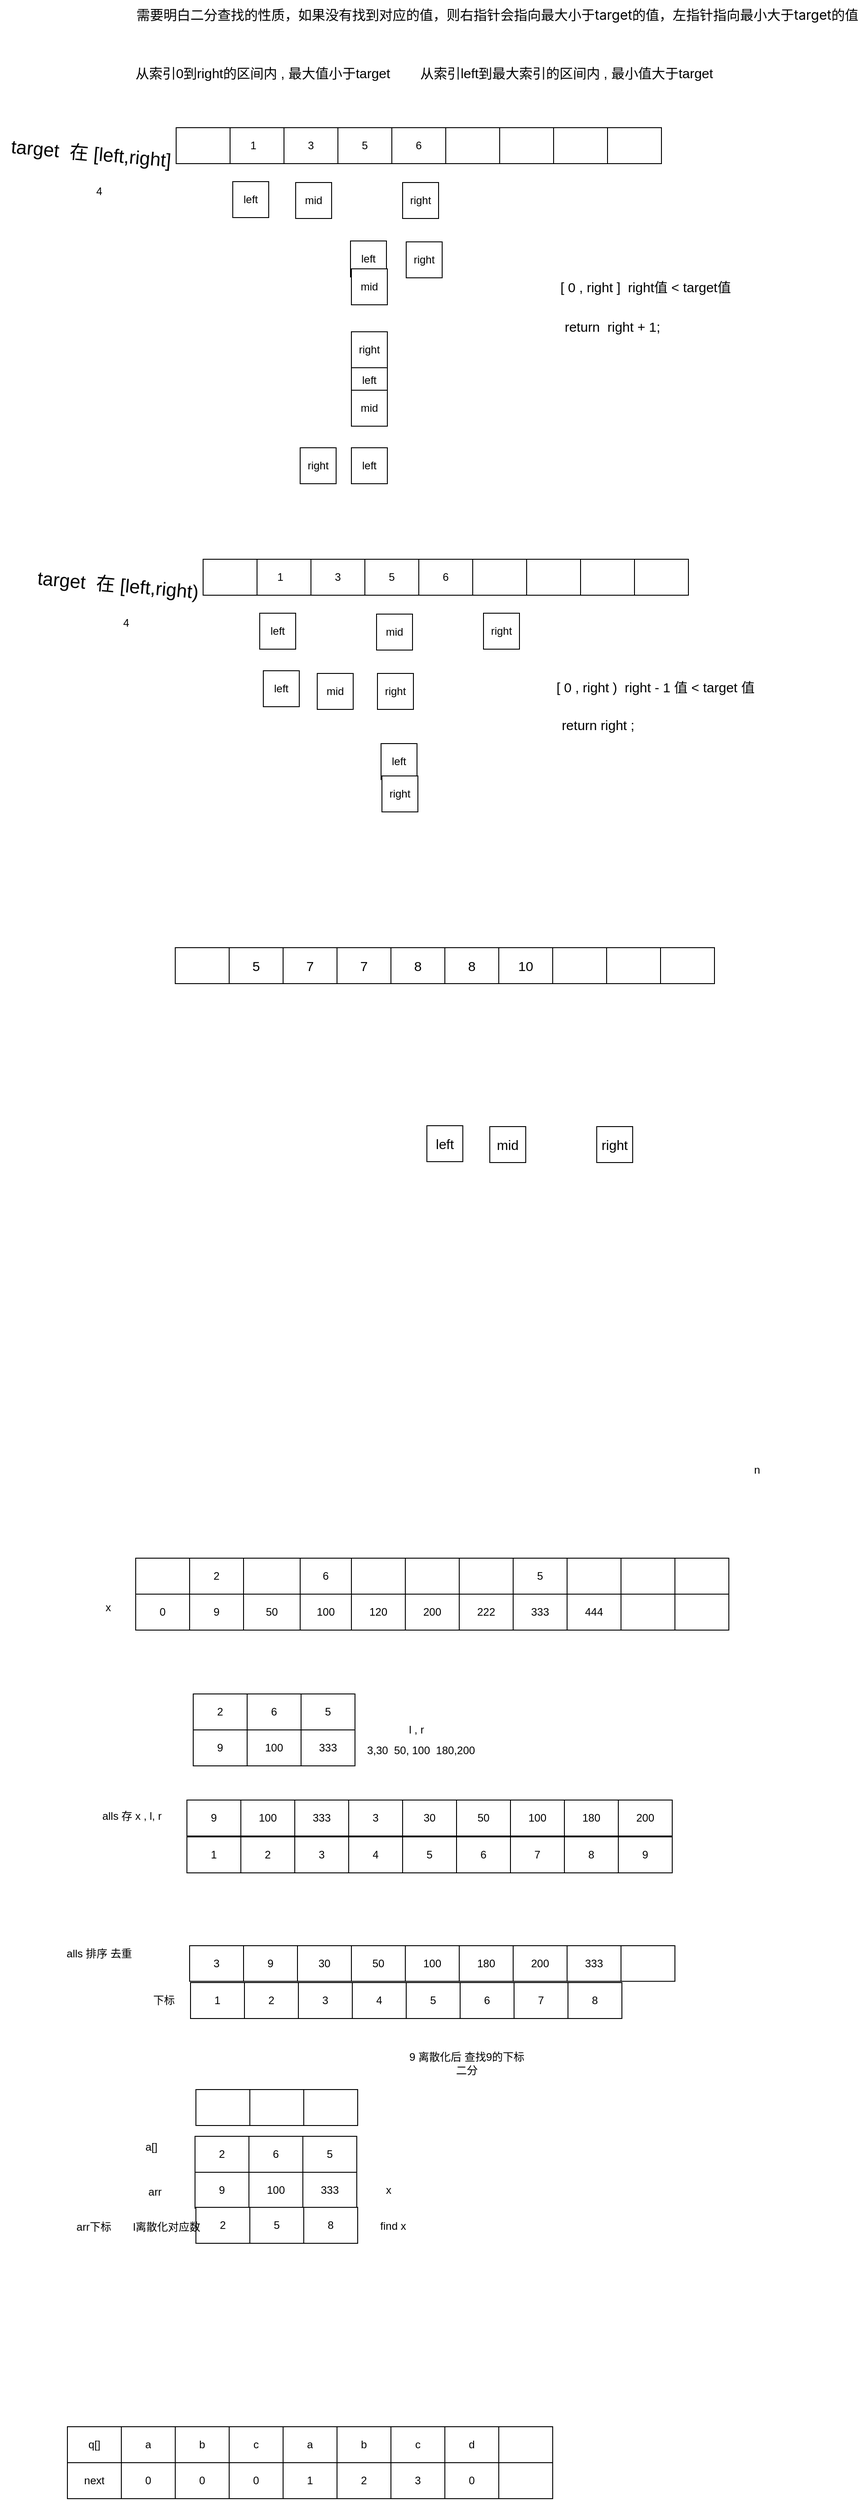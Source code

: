 <mxfile version="20.8.5" type="github">
  <diagram id="E968owxantQdqmP-8iAP" name="第 1 页">
    <mxGraphModel dx="1659" dy="701" grid="0" gridSize="10" guides="0" tooltips="1" connect="1" arrows="0" fold="1" page="0" pageScale="1" pageWidth="827" pageHeight="1169" math="0" shadow="0">
      <root>
        <mxCell id="0" />
        <mxCell id="1" parent="0" />
        <mxCell id="2JEGXIDP38UHMZebyVa8-26" value="" style="shape=table;startSize=0;container=1;collapsible=0;childLayout=tableLayout;" parent="1" vertex="1">
          <mxGeometry x="119" y="342" width="540" height="40" as="geometry" />
        </mxCell>
        <mxCell id="2JEGXIDP38UHMZebyVa8-27" value="" style="shape=tableRow;horizontal=0;startSize=0;swimlaneHead=0;swimlaneBody=0;top=0;left=0;bottom=0;right=0;collapsible=0;dropTarget=0;fillColor=none;points=[[0,0.5],[1,0.5]];portConstraint=eastwest;" parent="2JEGXIDP38UHMZebyVa8-26" vertex="1">
          <mxGeometry width="540" height="40" as="geometry" />
        </mxCell>
        <mxCell id="2JEGXIDP38UHMZebyVa8-28" value="" style="shape=partialRectangle;html=1;whiteSpace=wrap;connectable=0;overflow=hidden;fillColor=none;top=0;left=0;bottom=0;right=0;pointerEvents=1;" parent="2JEGXIDP38UHMZebyVa8-27" vertex="1">
          <mxGeometry width="60" height="40" as="geometry">
            <mxRectangle width="60" height="40" as="alternateBounds" />
          </mxGeometry>
        </mxCell>
        <mxCell id="2JEGXIDP38UHMZebyVa8-29" value="&lt;table&gt;&lt;tbody&gt;&lt;tr&gt;&lt;td&gt;&lt;br&gt;&lt;/td&gt;&lt;td&gt;&lt;br&gt;&lt;/td&gt;&lt;td&gt;&lt;br&gt;&lt;/td&gt;&lt;td&gt;1&lt;/td&gt;&lt;td&gt;&lt;br&gt;&lt;/td&gt;&lt;td&gt;&lt;br&gt;&lt;/td&gt;&lt;td&gt;&lt;br&gt;&lt;/td&gt;&lt;td&gt;&lt;br&gt;&lt;/td&gt;&lt;td&gt;&lt;br&gt;&lt;/td&gt;&lt;/tr&gt;&lt;/tbody&gt;&lt;/table&gt;" style="shape=partialRectangle;html=1;whiteSpace=wrap;connectable=0;overflow=hidden;fillColor=none;top=0;left=0;bottom=0;right=0;pointerEvents=1;" parent="2JEGXIDP38UHMZebyVa8-27" vertex="1">
          <mxGeometry x="60" width="60" height="40" as="geometry">
            <mxRectangle width="60" height="40" as="alternateBounds" />
          </mxGeometry>
        </mxCell>
        <mxCell id="2JEGXIDP38UHMZebyVa8-30" value="3" style="shape=partialRectangle;html=1;whiteSpace=wrap;connectable=0;overflow=hidden;fillColor=none;top=0;left=0;bottom=0;right=0;pointerEvents=1;" parent="2JEGXIDP38UHMZebyVa8-27" vertex="1">
          <mxGeometry x="120" width="60" height="40" as="geometry">
            <mxRectangle width="60" height="40" as="alternateBounds" />
          </mxGeometry>
        </mxCell>
        <mxCell id="2JEGXIDP38UHMZebyVa8-31" value="5" style="shape=partialRectangle;html=1;whiteSpace=wrap;connectable=0;overflow=hidden;fillColor=none;top=0;left=0;bottom=0;right=0;pointerEvents=1;" parent="2JEGXIDP38UHMZebyVa8-27" vertex="1">
          <mxGeometry x="180" width="60" height="40" as="geometry">
            <mxRectangle width="60" height="40" as="alternateBounds" />
          </mxGeometry>
        </mxCell>
        <mxCell id="2JEGXIDP38UHMZebyVa8-32" value="6" style="shape=partialRectangle;html=1;whiteSpace=wrap;connectable=0;overflow=hidden;fillColor=none;top=0;left=0;bottom=0;right=0;pointerEvents=1;" parent="2JEGXIDP38UHMZebyVa8-27" vertex="1">
          <mxGeometry x="240" width="60" height="40" as="geometry">
            <mxRectangle width="60" height="40" as="alternateBounds" />
          </mxGeometry>
        </mxCell>
        <mxCell id="2JEGXIDP38UHMZebyVa8-33" value="" style="shape=partialRectangle;html=1;whiteSpace=wrap;connectable=0;overflow=hidden;fillColor=none;top=0;left=0;bottom=0;right=0;pointerEvents=1;" parent="2JEGXIDP38UHMZebyVa8-27" vertex="1">
          <mxGeometry x="300" width="60" height="40" as="geometry">
            <mxRectangle width="60" height="40" as="alternateBounds" />
          </mxGeometry>
        </mxCell>
        <mxCell id="2JEGXIDP38UHMZebyVa8-34" value="" style="shape=partialRectangle;html=1;whiteSpace=wrap;connectable=0;overflow=hidden;fillColor=none;top=0;left=0;bottom=0;right=0;pointerEvents=1;" parent="2JEGXIDP38UHMZebyVa8-27" vertex="1">
          <mxGeometry x="360" width="60" height="40" as="geometry">
            <mxRectangle width="60" height="40" as="alternateBounds" />
          </mxGeometry>
        </mxCell>
        <mxCell id="2JEGXIDP38UHMZebyVa8-35" value="" style="shape=partialRectangle;html=1;whiteSpace=wrap;connectable=0;overflow=hidden;fillColor=none;top=0;left=0;bottom=0;right=0;pointerEvents=1;" parent="2JEGXIDP38UHMZebyVa8-27" vertex="1">
          <mxGeometry x="420" width="60" height="40" as="geometry">
            <mxRectangle width="60" height="40" as="alternateBounds" />
          </mxGeometry>
        </mxCell>
        <mxCell id="2JEGXIDP38UHMZebyVa8-36" value="" style="shape=partialRectangle;html=1;whiteSpace=wrap;connectable=0;overflow=hidden;fillColor=none;top=0;left=0;bottom=0;right=0;pointerEvents=1;" parent="2JEGXIDP38UHMZebyVa8-27" vertex="1">
          <mxGeometry x="480" width="60" height="40" as="geometry">
            <mxRectangle width="60" height="40" as="alternateBounds" />
          </mxGeometry>
        </mxCell>
        <mxCell id="2JEGXIDP38UHMZebyVa8-53" value="&lt;font style=&quot;vertical-align: inherit;&quot;&gt;&lt;font style=&quot;vertical-align: inherit;&quot;&gt;&lt;font style=&quot;vertical-align: inherit;&quot;&gt;&lt;font style=&quot;vertical-align: inherit;&quot;&gt;left&lt;/font&gt;&lt;/font&gt;&lt;/font&gt;&lt;/font&gt;" style="whiteSpace=wrap;html=1;aspect=fixed;" parent="1" vertex="1">
          <mxGeometry x="182" y="402" width="40" height="40" as="geometry" />
        </mxCell>
        <mxCell id="2JEGXIDP38UHMZebyVa8-54" value="&lt;font style=&quot;vertical-align: inherit;&quot;&gt;&lt;font style=&quot;vertical-align: inherit;&quot;&gt;&lt;font style=&quot;vertical-align: inherit;&quot;&gt;&lt;font style=&quot;vertical-align: inherit;&quot;&gt;right&lt;/font&gt;&lt;/font&gt;&lt;/font&gt;&lt;/font&gt;" style="whiteSpace=wrap;html=1;aspect=fixed;" parent="1" vertex="1">
          <mxGeometry x="371" y="403" width="40" height="40" as="geometry" />
        </mxCell>
        <mxCell id="2JEGXIDP38UHMZebyVa8-55" value="&lt;font style=&quot;vertical-align: inherit;&quot;&gt;&lt;font style=&quot;vertical-align: inherit;&quot;&gt;&lt;font style=&quot;vertical-align: inherit;&quot;&gt;&lt;font style=&quot;vertical-align: inherit;&quot;&gt;mid&lt;/font&gt;&lt;/font&gt;&lt;/font&gt;&lt;/font&gt;" style="whiteSpace=wrap;html=1;aspect=fixed;" parent="1" vertex="1">
          <mxGeometry x="252" y="403" width="40" height="40" as="geometry" />
        </mxCell>
        <mxCell id="2JEGXIDP38UHMZebyVa8-61" value="4" style="text;html=1;align=center;verticalAlign=middle;resizable=0;points=[];autosize=1;strokeColor=none;fillColor=none;fontColor=#000000;" parent="1" vertex="1">
          <mxGeometry x="20" y="400" width="25" height="26" as="geometry" />
        </mxCell>
        <mxCell id="2JEGXIDP38UHMZebyVa8-65" value="&lt;font style=&quot;font-size: 21px;&quot;&gt;target&amp;nbsp; 在 [left,right]&lt;/font&gt;" style="text;html=1;align=center;verticalAlign=middle;resizable=0;points=[];autosize=1;strokeColor=none;fillColor=none;fontColor=#000000;rotation=5;fontSize=21;" parent="1" vertex="1">
          <mxGeometry x="-75" y="351" width="197" height="37" as="geometry" />
        </mxCell>
        <mxCell id="2JEGXIDP38UHMZebyVa8-69" value="&lt;font style=&quot;vertical-align: inherit;&quot;&gt;&lt;font style=&quot;vertical-align: inherit;&quot;&gt;&lt;font style=&quot;vertical-align: inherit;&quot;&gt;&lt;font style=&quot;vertical-align: inherit;&quot;&gt;left&lt;/font&gt;&lt;/font&gt;&lt;/font&gt;&lt;/font&gt;" style="whiteSpace=wrap;html=1;aspect=fixed;" parent="1" vertex="1">
          <mxGeometry x="313" y="468" width="40" height="40" as="geometry" />
        </mxCell>
        <mxCell id="2JEGXIDP38UHMZebyVa8-70" value="&lt;font style=&quot;vertical-align: inherit;&quot;&gt;&lt;font style=&quot;vertical-align: inherit;&quot;&gt;&lt;font style=&quot;vertical-align: inherit;&quot;&gt;&lt;font style=&quot;vertical-align: inherit;&quot;&gt;right&lt;/font&gt;&lt;/font&gt;&lt;/font&gt;&lt;/font&gt;" style="whiteSpace=wrap;html=1;aspect=fixed;" parent="1" vertex="1">
          <mxGeometry x="375" y="469" width="40" height="40" as="geometry" />
        </mxCell>
        <mxCell id="2JEGXIDP38UHMZebyVa8-71" value="&lt;font style=&quot;vertical-align: inherit;&quot;&gt;&lt;font style=&quot;vertical-align: inherit;&quot;&gt;&lt;font style=&quot;vertical-align: inherit;&quot;&gt;&lt;font style=&quot;vertical-align: inherit;&quot;&gt;mid&lt;/font&gt;&lt;/font&gt;&lt;/font&gt;&lt;/font&gt;" style="whiteSpace=wrap;html=1;aspect=fixed;" parent="1" vertex="1">
          <mxGeometry x="314" y="499" width="40" height="40" as="geometry" />
        </mxCell>
        <mxCell id="2JEGXIDP38UHMZebyVa8-73" value="&lt;div style=&quot;box-sizing: border-box; line-height: 20px; color: rgba(var(--grey-7-rgb), 1); font-family: -apple-system, BlinkMacSystemFont, &amp;quot;Segoe UI&amp;quot;, Roboto, &amp;quot;Helvetica Neue&amp;quot;, Arial, &amp;quot;Noto Sans&amp;quot;, sans-serif, &amp;quot;Apple Color Emoji&amp;quot;, &amp;quot;Segoe UI Emoji&amp;quot;, &amp;quot;Segoe UI Symbol&amp;quot;, &amp;quot;Noto Color Emoji&amp;quot;; text-align: start; font-size: 15px;&quot; class=&quot;css-1v8309f-primary-secondary-overlay-overlay&quot;&gt;&lt;p style=&quot;box-sizing: border-box; margin-top: 0px; margin-bottom: 1em; font-size: 15px;&quot;&gt;需要明白二分查找的性质，如果没有找到对应的值，则右指针会指向最大小于target的值，左指针指向最小大于target的值&lt;/p&gt;&lt;/div&gt;&lt;div style=&quot;box-sizing: border-box; display: flex; margin: 5px 0px 0px; color: rgb(38, 38, 38); font-family: -apple-system, BlinkMacSystemFont, &amp;quot;Segoe UI&amp;quot;, Roboto, &amp;quot;Helvetica Neue&amp;quot;, Arial, &amp;quot;Noto Sans&amp;quot;, sans-serif, &amp;quot;Apple Color Emoji&amp;quot;, &amp;quot;Segoe UI Emoji&amp;quot;, &amp;quot;Segoe UI Symbol&amp;quot;, &amp;quot;Noto Color Emoji&amp;quot;; font-size: 15px; text-align: start;&quot; class=&quot;css-1wigilb-Toolbar e19tnut611&quot;&gt;&lt;button style=&quot;touch-action: manipulation; margin: 0px; font-size: 15px; font-family: inherit; line-height: 20px; overflow: visible; appearance: button; border-width: 0px; border-style: initial; border-color: initial; vertical-align: middle; -webkit-box-pack: center; justify-content: center; -webkit-box-align: center; align-items: center; border-radius: 3px; transition: all 0.18s ease-in-out 0s; outline: 0px; cursor: pointer; background-color: transparent; height: 24px; padding: 0px 7px; display: block; user-select: none;&quot; type=&quot;button&quot; class=&quot;e19tnut68 css-1noca98-transparent-xs-Btn-ToolButton e131m59q0&quot;&gt;&lt;br style=&quot;font-size: 15px;&quot;&gt;&lt;br style=&quot;font-size: 15px;&quot;&gt;&lt;/button&gt;&lt;/div&gt;" style="text;html=1;align=center;verticalAlign=middle;resizable=0;points=[];autosize=1;strokeColor=none;fillColor=none;fontColor=#000000;fontSize=15;" parent="1" vertex="1">
          <mxGeometry x="67" y="200" width="817" height="71" as="geometry" />
        </mxCell>
        <mxCell id="2JEGXIDP38UHMZebyVa8-74" value="&lt;font style=&quot;vertical-align: inherit;&quot;&gt;&lt;font style=&quot;vertical-align: inherit;&quot;&gt;&lt;font style=&quot;vertical-align: inherit;&quot;&gt;&lt;font style=&quot;vertical-align: inherit;&quot;&gt;left&lt;/font&gt;&lt;/font&gt;&lt;/font&gt;&lt;/font&gt;" style="whiteSpace=wrap;html=1;aspect=fixed;" parent="1" vertex="1">
          <mxGeometry x="314" y="603" width="40" height="40" as="geometry" />
        </mxCell>
        <mxCell id="2JEGXIDP38UHMZebyVa8-75" value="&lt;font style=&quot;vertical-align: inherit;&quot;&gt;&lt;font style=&quot;vertical-align: inherit;&quot;&gt;&lt;font style=&quot;vertical-align: inherit;&quot;&gt;&lt;font style=&quot;vertical-align: inherit;&quot;&gt;right&lt;/font&gt;&lt;/font&gt;&lt;/font&gt;&lt;/font&gt;" style="whiteSpace=wrap;html=1;aspect=fixed;" parent="1" vertex="1">
          <mxGeometry x="314" y="569" width="40" height="40" as="geometry" />
        </mxCell>
        <mxCell id="2JEGXIDP38UHMZebyVa8-76" value="&lt;font style=&quot;vertical-align: inherit;&quot;&gt;&lt;font style=&quot;vertical-align: inherit;&quot;&gt;&lt;font style=&quot;vertical-align: inherit;&quot;&gt;&lt;font style=&quot;vertical-align: inherit;&quot;&gt;mid&lt;/font&gt;&lt;/font&gt;&lt;/font&gt;&lt;/font&gt;" style="whiteSpace=wrap;html=1;aspect=fixed;" parent="1" vertex="1">
          <mxGeometry x="314" y="634" width="40" height="40" as="geometry" />
        </mxCell>
        <mxCell id="2JEGXIDP38UHMZebyVa8-77" value="&lt;font style=&quot;vertical-align: inherit;&quot;&gt;&lt;font style=&quot;vertical-align: inherit;&quot;&gt;&lt;font style=&quot;vertical-align: inherit;&quot;&gt;&lt;font style=&quot;vertical-align: inherit;&quot;&gt;left&lt;/font&gt;&lt;/font&gt;&lt;/font&gt;&lt;/font&gt;" style="whiteSpace=wrap;html=1;aspect=fixed;" parent="1" vertex="1">
          <mxGeometry x="314" y="698" width="40" height="40" as="geometry" />
        </mxCell>
        <mxCell id="2JEGXIDP38UHMZebyVa8-78" value="&lt;font style=&quot;vertical-align: inherit;&quot;&gt;&lt;font style=&quot;vertical-align: inherit;&quot;&gt;&lt;font style=&quot;vertical-align: inherit;&quot;&gt;&lt;font style=&quot;vertical-align: inherit;&quot;&gt;right&lt;/font&gt;&lt;/font&gt;&lt;/font&gt;&lt;/font&gt;" style="whiteSpace=wrap;html=1;aspect=fixed;" parent="1" vertex="1">
          <mxGeometry x="257" y="698" width="40" height="40" as="geometry" />
        </mxCell>
        <mxCell id="2JEGXIDP38UHMZebyVa8-80" value="" style="shape=table;startSize=0;container=1;collapsible=0;childLayout=tableLayout;" parent="1" vertex="1">
          <mxGeometry x="149" y="822" width="540" height="40" as="geometry" />
        </mxCell>
        <mxCell id="2JEGXIDP38UHMZebyVa8-81" value="" style="shape=tableRow;horizontal=0;startSize=0;swimlaneHead=0;swimlaneBody=0;top=0;left=0;bottom=0;right=0;collapsible=0;dropTarget=0;fillColor=none;points=[[0,0.5],[1,0.5]];portConstraint=eastwest;" parent="2JEGXIDP38UHMZebyVa8-80" vertex="1">
          <mxGeometry width="540" height="40" as="geometry" />
        </mxCell>
        <mxCell id="2JEGXIDP38UHMZebyVa8-82" value="" style="shape=partialRectangle;html=1;whiteSpace=wrap;connectable=0;overflow=hidden;fillColor=none;top=0;left=0;bottom=0;right=0;pointerEvents=1;" parent="2JEGXIDP38UHMZebyVa8-81" vertex="1">
          <mxGeometry width="60" height="40" as="geometry">
            <mxRectangle width="60" height="40" as="alternateBounds" />
          </mxGeometry>
        </mxCell>
        <mxCell id="2JEGXIDP38UHMZebyVa8-83" value="&lt;table&gt;&lt;tbody&gt;&lt;tr&gt;&lt;td&gt;&lt;br&gt;&lt;/td&gt;&lt;td&gt;&lt;br&gt;&lt;/td&gt;&lt;td&gt;&lt;br&gt;&lt;/td&gt;&lt;td&gt;1&lt;/td&gt;&lt;td&gt;&lt;br&gt;&lt;/td&gt;&lt;td&gt;&lt;br&gt;&lt;/td&gt;&lt;td&gt;&lt;br&gt;&lt;/td&gt;&lt;td&gt;&lt;br&gt;&lt;/td&gt;&lt;td&gt;&lt;br&gt;&lt;/td&gt;&lt;/tr&gt;&lt;/tbody&gt;&lt;/table&gt;" style="shape=partialRectangle;html=1;whiteSpace=wrap;connectable=0;overflow=hidden;fillColor=none;top=0;left=0;bottom=0;right=0;pointerEvents=1;" parent="2JEGXIDP38UHMZebyVa8-81" vertex="1">
          <mxGeometry x="60" width="60" height="40" as="geometry">
            <mxRectangle width="60" height="40" as="alternateBounds" />
          </mxGeometry>
        </mxCell>
        <mxCell id="2JEGXIDP38UHMZebyVa8-84" value="3" style="shape=partialRectangle;html=1;whiteSpace=wrap;connectable=0;overflow=hidden;fillColor=none;top=0;left=0;bottom=0;right=0;pointerEvents=1;" parent="2JEGXIDP38UHMZebyVa8-81" vertex="1">
          <mxGeometry x="120" width="60" height="40" as="geometry">
            <mxRectangle width="60" height="40" as="alternateBounds" />
          </mxGeometry>
        </mxCell>
        <mxCell id="2JEGXIDP38UHMZebyVa8-85" value="5" style="shape=partialRectangle;html=1;whiteSpace=wrap;connectable=0;overflow=hidden;fillColor=none;top=0;left=0;bottom=0;right=0;pointerEvents=1;" parent="2JEGXIDP38UHMZebyVa8-81" vertex="1">
          <mxGeometry x="180" width="60" height="40" as="geometry">
            <mxRectangle width="60" height="40" as="alternateBounds" />
          </mxGeometry>
        </mxCell>
        <mxCell id="2JEGXIDP38UHMZebyVa8-86" value="6" style="shape=partialRectangle;html=1;whiteSpace=wrap;connectable=0;overflow=hidden;fillColor=none;top=0;left=0;bottom=0;right=0;pointerEvents=1;" parent="2JEGXIDP38UHMZebyVa8-81" vertex="1">
          <mxGeometry x="240" width="60" height="40" as="geometry">
            <mxRectangle width="60" height="40" as="alternateBounds" />
          </mxGeometry>
        </mxCell>
        <mxCell id="2JEGXIDP38UHMZebyVa8-87" value="" style="shape=partialRectangle;html=1;whiteSpace=wrap;connectable=0;overflow=hidden;fillColor=none;top=0;left=0;bottom=0;right=0;pointerEvents=1;" parent="2JEGXIDP38UHMZebyVa8-81" vertex="1">
          <mxGeometry x="300" width="60" height="40" as="geometry">
            <mxRectangle width="60" height="40" as="alternateBounds" />
          </mxGeometry>
        </mxCell>
        <mxCell id="2JEGXIDP38UHMZebyVa8-88" value="" style="shape=partialRectangle;html=1;whiteSpace=wrap;connectable=0;overflow=hidden;fillColor=none;top=0;left=0;bottom=0;right=0;pointerEvents=1;" parent="2JEGXIDP38UHMZebyVa8-81" vertex="1">
          <mxGeometry x="360" width="60" height="40" as="geometry">
            <mxRectangle width="60" height="40" as="alternateBounds" />
          </mxGeometry>
        </mxCell>
        <mxCell id="2JEGXIDP38UHMZebyVa8-89" value="" style="shape=partialRectangle;html=1;whiteSpace=wrap;connectable=0;overflow=hidden;fillColor=none;top=0;left=0;bottom=0;right=0;pointerEvents=1;" parent="2JEGXIDP38UHMZebyVa8-81" vertex="1">
          <mxGeometry x="420" width="60" height="40" as="geometry">
            <mxRectangle width="60" height="40" as="alternateBounds" />
          </mxGeometry>
        </mxCell>
        <mxCell id="2JEGXIDP38UHMZebyVa8-90" value="" style="shape=partialRectangle;html=1;whiteSpace=wrap;connectable=0;overflow=hidden;fillColor=none;top=0;left=0;bottom=0;right=0;pointerEvents=1;" parent="2JEGXIDP38UHMZebyVa8-81" vertex="1">
          <mxGeometry x="480" width="60" height="40" as="geometry">
            <mxRectangle width="60" height="40" as="alternateBounds" />
          </mxGeometry>
        </mxCell>
        <mxCell id="2JEGXIDP38UHMZebyVa8-91" value="&lt;font style=&quot;vertical-align: inherit;&quot;&gt;&lt;font style=&quot;vertical-align: inherit;&quot;&gt;&lt;font style=&quot;vertical-align: inherit;&quot;&gt;&lt;font style=&quot;vertical-align: inherit;&quot;&gt;left&lt;/font&gt;&lt;/font&gt;&lt;/font&gt;&lt;/font&gt;" style="whiteSpace=wrap;html=1;aspect=fixed;" parent="1" vertex="1">
          <mxGeometry x="212" y="882" width="40" height="40" as="geometry" />
        </mxCell>
        <mxCell id="2JEGXIDP38UHMZebyVa8-92" value="&lt;font style=&quot;vertical-align: inherit;&quot;&gt;&lt;font style=&quot;vertical-align: inherit;&quot;&gt;&lt;font style=&quot;vertical-align: inherit;&quot;&gt;&lt;font style=&quot;vertical-align: inherit;&quot;&gt;right&lt;/font&gt;&lt;/font&gt;&lt;/font&gt;&lt;/font&gt;" style="whiteSpace=wrap;html=1;aspect=fixed;" parent="1" vertex="1">
          <mxGeometry x="461" y="882" width="40" height="40" as="geometry" />
        </mxCell>
        <mxCell id="2JEGXIDP38UHMZebyVa8-93" value="&lt;font style=&quot;vertical-align: inherit;&quot;&gt;&lt;font style=&quot;vertical-align: inherit;&quot;&gt;&lt;font style=&quot;vertical-align: inherit;&quot;&gt;&lt;font style=&quot;vertical-align: inherit;&quot;&gt;mid&lt;/font&gt;&lt;/font&gt;&lt;/font&gt;&lt;/font&gt;" style="whiteSpace=wrap;html=1;aspect=fixed;" parent="1" vertex="1">
          <mxGeometry x="342" y="883" width="40" height="40" as="geometry" />
        </mxCell>
        <mxCell id="2JEGXIDP38UHMZebyVa8-94" value="4" style="text;html=1;align=center;verticalAlign=middle;resizable=0;points=[];autosize=1;strokeColor=none;fillColor=none;fontColor=#000000;" parent="1" vertex="1">
          <mxGeometry x="50" y="880" width="25" height="26" as="geometry" />
        </mxCell>
        <mxCell id="2JEGXIDP38UHMZebyVa8-95" value="&lt;font style=&quot;font-size: 21px;&quot;&gt;target&amp;nbsp; 在 [left,right)&lt;/font&gt;" style="text;html=1;align=center;verticalAlign=middle;resizable=0;points=[];autosize=1;strokeColor=none;fillColor=none;fontColor=#000000;rotation=5;fontSize=21;" parent="1" vertex="1">
          <mxGeometry x="-45" y="831" width="198" height="37" as="geometry" />
        </mxCell>
        <mxCell id="2JEGXIDP38UHMZebyVa8-96" value="&lt;font style=&quot;vertical-align: inherit;&quot;&gt;&lt;font style=&quot;vertical-align: inherit;&quot;&gt;&lt;font style=&quot;vertical-align: inherit;&quot;&gt;&lt;font style=&quot;vertical-align: inherit;&quot;&gt;left&lt;/font&gt;&lt;/font&gt;&lt;/font&gt;&lt;/font&gt;" style="whiteSpace=wrap;html=1;aspect=fixed;" parent="1" vertex="1">
          <mxGeometry x="216" y="946" width="40" height="40" as="geometry" />
        </mxCell>
        <mxCell id="2JEGXIDP38UHMZebyVa8-97" value="&lt;font style=&quot;vertical-align: inherit;&quot;&gt;&lt;font style=&quot;vertical-align: inherit;&quot;&gt;&lt;font style=&quot;vertical-align: inherit;&quot;&gt;&lt;font style=&quot;vertical-align: inherit;&quot;&gt;right&lt;/font&gt;&lt;/font&gt;&lt;/font&gt;&lt;/font&gt;" style="whiteSpace=wrap;html=1;aspect=fixed;" parent="1" vertex="1">
          <mxGeometry x="343" y="949" width="40" height="40" as="geometry" />
        </mxCell>
        <mxCell id="2JEGXIDP38UHMZebyVa8-98" value="&lt;font style=&quot;vertical-align: inherit;&quot;&gt;&lt;font style=&quot;vertical-align: inherit;&quot;&gt;&lt;font style=&quot;vertical-align: inherit;&quot;&gt;&lt;font style=&quot;vertical-align: inherit;&quot;&gt;mid&lt;/font&gt;&lt;/font&gt;&lt;/font&gt;&lt;/font&gt;" style="whiteSpace=wrap;html=1;aspect=fixed;" parent="1" vertex="1">
          <mxGeometry x="276" y="949" width="40" height="40" as="geometry" />
        </mxCell>
        <mxCell id="2JEGXIDP38UHMZebyVa8-99" value="&lt;font style=&quot;vertical-align: inherit;&quot;&gt;&lt;font style=&quot;vertical-align: inherit;&quot;&gt;&lt;font style=&quot;vertical-align: inherit;&quot;&gt;&lt;font style=&quot;vertical-align: inherit;&quot;&gt;left&lt;/font&gt;&lt;/font&gt;&lt;/font&gt;&lt;/font&gt;" style="whiteSpace=wrap;html=1;aspect=fixed;" parent="1" vertex="1">
          <mxGeometry x="347" y="1027" width="40" height="40" as="geometry" />
        </mxCell>
        <mxCell id="2JEGXIDP38UHMZebyVa8-100" value="&lt;font style=&quot;vertical-align: inherit;&quot;&gt;&lt;font style=&quot;vertical-align: inherit;&quot;&gt;&lt;font style=&quot;vertical-align: inherit;&quot;&gt;&lt;font style=&quot;vertical-align: inherit;&quot;&gt;right&lt;/font&gt;&lt;/font&gt;&lt;/font&gt;&lt;/font&gt;" style="whiteSpace=wrap;html=1;aspect=fixed;" parent="1" vertex="1">
          <mxGeometry x="348" y="1063" width="40" height="40" as="geometry" />
        </mxCell>
        <mxCell id="2JEGXIDP38UHMZebyVa8-105" value="从索引0到right的区间内 , 最大值小于target" style="text;html=1;align=center;verticalAlign=middle;resizable=0;points=[];autosize=1;strokeColor=none;fillColor=none;fontSize=15;fontColor=#000000;" parent="1" vertex="1">
          <mxGeometry x="64" y="266" width="301" height="30" as="geometry" />
        </mxCell>
        <mxCell id="2JEGXIDP38UHMZebyVa8-106" value="从索引left到最大索引的区间内 , 最小值大于target" style="text;html=1;align=center;verticalAlign=middle;resizable=0;points=[];autosize=1;strokeColor=none;fillColor=none;fontSize=15;fontColor=#000000;" parent="1" vertex="1">
          <mxGeometry x="381" y="266" width="344" height="30" as="geometry" />
        </mxCell>
        <mxCell id="2JEGXIDP38UHMZebyVa8-107" value="[ 0 , right ]&amp;nbsp; right值 &amp;lt; target值" style="text;html=1;align=center;verticalAlign=middle;resizable=0;points=[];autosize=1;strokeColor=none;fillColor=none;fontSize=15;fontColor=#000000;" parent="1" vertex="1">
          <mxGeometry x="537" y="504" width="208" height="30" as="geometry" />
        </mxCell>
        <mxCell id="2JEGXIDP38UHMZebyVa8-108" value="return&amp;nbsp; right + 1;" style="text;html=1;align=center;verticalAlign=middle;resizable=0;points=[];autosize=1;strokeColor=none;fillColor=none;fontSize=15;fontColor=#000000;" parent="1" vertex="1">
          <mxGeometry x="542" y="548" width="124" height="30" as="geometry" />
        </mxCell>
        <mxCell id="2JEGXIDP38UHMZebyVa8-109" value="[ 0 , right )&amp;nbsp; right - 1 值 &amp;lt; target 值" style="text;html=1;align=center;verticalAlign=middle;resizable=0;points=[];autosize=1;strokeColor=none;fillColor=none;fontSize=15;fontColor=#000000;" parent="1" vertex="1">
          <mxGeometry x="533" y="949" width="238" height="30" as="geometry" />
        </mxCell>
        <mxCell id="2JEGXIDP38UHMZebyVa8-111" value="return right ;" style="text;html=1;align=center;verticalAlign=middle;resizable=0;points=[];autosize=1;strokeColor=none;fillColor=none;fontSize=15;fontColor=#000000;" parent="1" vertex="1">
          <mxGeometry x="538" y="991" width="99" height="30" as="geometry" />
        </mxCell>
        <mxCell id="2JEGXIDP38UHMZebyVa8-130" value="" style="shape=table;startSize=0;container=1;collapsible=0;childLayout=tableLayout;strokeColor=default;fontSize=15;fontColor=#000000;" parent="1" vertex="1">
          <mxGeometry x="118" y="1254" width="600" height="40" as="geometry" />
        </mxCell>
        <mxCell id="2JEGXIDP38UHMZebyVa8-131" value="" style="shape=tableRow;horizontal=0;startSize=0;swimlaneHead=0;swimlaneBody=0;top=0;left=0;bottom=0;right=0;collapsible=0;dropTarget=0;fillColor=none;points=[[0,0.5],[1,0.5]];portConstraint=eastwest;strokeColor=default;fontSize=15;fontColor=#000000;" parent="2JEGXIDP38UHMZebyVa8-130" vertex="1">
          <mxGeometry width="600" height="40" as="geometry" />
        </mxCell>
        <mxCell id="2JEGXIDP38UHMZebyVa8-132" value="" style="shape=partialRectangle;html=1;whiteSpace=wrap;connectable=0;overflow=hidden;fillColor=none;top=0;left=0;bottom=0;right=0;pointerEvents=1;strokeColor=default;fontSize=15;fontColor=#000000;" parent="2JEGXIDP38UHMZebyVa8-131" vertex="1">
          <mxGeometry width="60" height="40" as="geometry">
            <mxRectangle width="60" height="40" as="alternateBounds" />
          </mxGeometry>
        </mxCell>
        <mxCell id="2JEGXIDP38UHMZebyVa8-133" value="5" style="shape=partialRectangle;html=1;whiteSpace=wrap;connectable=0;overflow=hidden;fillColor=none;top=0;left=0;bottom=0;right=0;pointerEvents=1;strokeColor=default;fontSize=15;fontColor=#000000;" parent="2JEGXIDP38UHMZebyVa8-131" vertex="1">
          <mxGeometry x="60" width="60" height="40" as="geometry">
            <mxRectangle width="60" height="40" as="alternateBounds" />
          </mxGeometry>
        </mxCell>
        <mxCell id="2JEGXIDP38UHMZebyVa8-134" value="7" style="shape=partialRectangle;html=1;whiteSpace=wrap;connectable=0;overflow=hidden;fillColor=none;top=0;left=0;bottom=0;right=0;pointerEvents=1;strokeColor=default;fontSize=15;fontColor=#000000;" parent="2JEGXIDP38UHMZebyVa8-131" vertex="1">
          <mxGeometry x="120" width="60" height="40" as="geometry">
            <mxRectangle width="60" height="40" as="alternateBounds" />
          </mxGeometry>
        </mxCell>
        <mxCell id="2JEGXIDP38UHMZebyVa8-135" value="7" style="shape=partialRectangle;html=1;whiteSpace=wrap;connectable=0;overflow=hidden;fillColor=none;top=0;left=0;bottom=0;right=0;pointerEvents=1;strokeColor=default;fontSize=15;fontColor=#000000;" parent="2JEGXIDP38UHMZebyVa8-131" vertex="1">
          <mxGeometry x="180" width="60" height="40" as="geometry">
            <mxRectangle width="60" height="40" as="alternateBounds" />
          </mxGeometry>
        </mxCell>
        <mxCell id="2JEGXIDP38UHMZebyVa8-136" value="8" style="shape=partialRectangle;html=1;whiteSpace=wrap;connectable=0;overflow=hidden;fillColor=none;top=0;left=0;bottom=0;right=0;pointerEvents=1;strokeColor=default;fontSize=15;fontColor=#000000;" parent="2JEGXIDP38UHMZebyVa8-131" vertex="1">
          <mxGeometry x="240" width="60" height="40" as="geometry">
            <mxRectangle width="60" height="40" as="alternateBounds" />
          </mxGeometry>
        </mxCell>
        <mxCell id="2JEGXIDP38UHMZebyVa8-137" value="8" style="shape=partialRectangle;html=1;whiteSpace=wrap;connectable=0;overflow=hidden;fillColor=none;top=0;left=0;bottom=0;right=0;pointerEvents=1;strokeColor=default;fontSize=15;fontColor=#000000;" parent="2JEGXIDP38UHMZebyVa8-131" vertex="1">
          <mxGeometry x="300" width="60" height="40" as="geometry">
            <mxRectangle width="60" height="40" as="alternateBounds" />
          </mxGeometry>
        </mxCell>
        <mxCell id="2JEGXIDP38UHMZebyVa8-138" value="10" style="shape=partialRectangle;html=1;whiteSpace=wrap;connectable=0;overflow=hidden;fillColor=none;top=0;left=0;bottom=0;right=0;pointerEvents=1;strokeColor=default;fontSize=15;fontColor=#000000;" parent="2JEGXIDP38UHMZebyVa8-131" vertex="1">
          <mxGeometry x="360" width="60" height="40" as="geometry">
            <mxRectangle width="60" height="40" as="alternateBounds" />
          </mxGeometry>
        </mxCell>
        <mxCell id="2JEGXIDP38UHMZebyVa8-139" value="" style="shape=partialRectangle;html=1;whiteSpace=wrap;connectable=0;overflow=hidden;fillColor=none;top=0;left=0;bottom=0;right=0;pointerEvents=1;strokeColor=default;fontSize=15;fontColor=#000000;" parent="2JEGXIDP38UHMZebyVa8-131" vertex="1">
          <mxGeometry x="420" width="60" height="40" as="geometry">
            <mxRectangle width="60" height="40" as="alternateBounds" />
          </mxGeometry>
        </mxCell>
        <mxCell id="2JEGXIDP38UHMZebyVa8-140" value="" style="shape=partialRectangle;html=1;whiteSpace=wrap;connectable=0;overflow=hidden;fillColor=none;top=0;left=0;bottom=0;right=0;pointerEvents=1;strokeColor=default;fontSize=15;fontColor=#000000;" parent="2JEGXIDP38UHMZebyVa8-131" vertex="1">
          <mxGeometry x="480" width="60" height="40" as="geometry">
            <mxRectangle width="60" height="40" as="alternateBounds" />
          </mxGeometry>
        </mxCell>
        <mxCell id="2JEGXIDP38UHMZebyVa8-141" value="" style="shape=partialRectangle;html=1;whiteSpace=wrap;connectable=0;overflow=hidden;fillColor=none;top=0;left=0;bottom=0;right=0;pointerEvents=1;strokeColor=default;fontSize=15;fontColor=#000000;" parent="2JEGXIDP38UHMZebyVa8-131" vertex="1">
          <mxGeometry x="540" width="60" height="40" as="geometry">
            <mxRectangle width="60" height="40" as="alternateBounds" />
          </mxGeometry>
        </mxCell>
        <mxCell id="2JEGXIDP38UHMZebyVa8-142" value="&lt;font style=&quot;vertical-align: inherit;&quot;&gt;&lt;font style=&quot;vertical-align: inherit;&quot;&gt;&lt;font style=&quot;vertical-align: inherit;&quot;&gt;&lt;font style=&quot;vertical-align: inherit;&quot;&gt;left&lt;/font&gt;&lt;/font&gt;&lt;/font&gt;&lt;/font&gt;" style="whiteSpace=wrap;html=1;aspect=fixed;strokeColor=default;fontSize=15;fontColor=#000000;" parent="1" vertex="1">
          <mxGeometry x="398" y="1452" width="40" height="40" as="geometry" />
        </mxCell>
        <mxCell id="2JEGXIDP38UHMZebyVa8-143" value="&lt;font style=&quot;vertical-align: inherit;&quot;&gt;&lt;font style=&quot;vertical-align: inherit;&quot;&gt;&lt;font style=&quot;vertical-align: inherit;&quot;&gt;&lt;font style=&quot;vertical-align: inherit;&quot;&gt;right&lt;/font&gt;&lt;/font&gt;&lt;/font&gt;&lt;/font&gt;" style="whiteSpace=wrap;html=1;aspect=fixed;strokeColor=default;fontSize=15;fontColor=#000000;" parent="1" vertex="1">
          <mxGeometry x="587" y="1453" width="40" height="40" as="geometry" />
        </mxCell>
        <mxCell id="2JEGXIDP38UHMZebyVa8-144" value="&lt;font style=&quot;vertical-align: inherit;&quot;&gt;&lt;font style=&quot;vertical-align: inherit;&quot;&gt;&lt;font style=&quot;vertical-align: inherit;&quot;&gt;&lt;font style=&quot;vertical-align: inherit;&quot;&gt;mid&lt;/font&gt;&lt;/font&gt;&lt;/font&gt;&lt;/font&gt;" style="whiteSpace=wrap;html=1;aspect=fixed;strokeColor=default;fontSize=15;fontColor=#000000;" parent="1" vertex="1">
          <mxGeometry x="468" y="1453" width="40" height="40" as="geometry" />
        </mxCell>
        <mxCell id="dinj7nAOQcKnXngwNKRk-1" value="" style="shape=table;startSize=0;container=1;collapsible=0;childLayout=tableLayout;" parent="1" vertex="1">
          <mxGeometry x="74" y="1933" width="660" height="80" as="geometry" />
        </mxCell>
        <mxCell id="dinj7nAOQcKnXngwNKRk-2" value="" style="shape=tableRow;horizontal=0;startSize=0;swimlaneHead=0;swimlaneBody=0;top=0;left=0;bottom=0;right=0;collapsible=0;dropTarget=0;fillColor=none;points=[[0,0.5],[1,0.5]];portConstraint=eastwest;" parent="dinj7nAOQcKnXngwNKRk-1" vertex="1">
          <mxGeometry width="660" height="40" as="geometry" />
        </mxCell>
        <mxCell id="dinj7nAOQcKnXngwNKRk-3" value="" style="shape=partialRectangle;html=1;whiteSpace=wrap;connectable=0;overflow=hidden;fillColor=none;top=0;left=0;bottom=0;right=0;pointerEvents=1;" parent="dinj7nAOQcKnXngwNKRk-2" vertex="1">
          <mxGeometry width="60" height="40" as="geometry">
            <mxRectangle width="60" height="40" as="alternateBounds" />
          </mxGeometry>
        </mxCell>
        <mxCell id="dinj7nAOQcKnXngwNKRk-4" value="2" style="shape=partialRectangle;html=1;whiteSpace=wrap;connectable=0;overflow=hidden;fillColor=none;top=0;left=0;bottom=0;right=0;pointerEvents=1;" parent="dinj7nAOQcKnXngwNKRk-2" vertex="1">
          <mxGeometry x="60" width="60" height="40" as="geometry">
            <mxRectangle width="60" height="40" as="alternateBounds" />
          </mxGeometry>
        </mxCell>
        <mxCell id="dinj7nAOQcKnXngwNKRk-5" value="" style="shape=partialRectangle;html=1;whiteSpace=wrap;connectable=0;overflow=hidden;fillColor=none;top=0;left=0;bottom=0;right=0;pointerEvents=1;" parent="dinj7nAOQcKnXngwNKRk-2" vertex="1">
          <mxGeometry x="120" width="63" height="40" as="geometry">
            <mxRectangle width="63" height="40" as="alternateBounds" />
          </mxGeometry>
        </mxCell>
        <mxCell id="dinj7nAOQcKnXngwNKRk-6" value="6" style="shape=partialRectangle;html=1;whiteSpace=wrap;connectable=0;overflow=hidden;fillColor=none;top=0;left=0;bottom=0;right=0;pointerEvents=1;" parent="dinj7nAOQcKnXngwNKRk-2" vertex="1">
          <mxGeometry x="183" width="57" height="40" as="geometry">
            <mxRectangle width="57" height="40" as="alternateBounds" />
          </mxGeometry>
        </mxCell>
        <mxCell id="dinj7nAOQcKnXngwNKRk-7" value="" style="shape=partialRectangle;html=1;whiteSpace=wrap;connectable=0;overflow=hidden;fillColor=none;top=0;left=0;bottom=0;right=0;pointerEvents=1;" parent="dinj7nAOQcKnXngwNKRk-2" vertex="1">
          <mxGeometry x="240" width="60" height="40" as="geometry">
            <mxRectangle width="60" height="40" as="alternateBounds" />
          </mxGeometry>
        </mxCell>
        <mxCell id="dinj7nAOQcKnXngwNKRk-8" value="" style="shape=partialRectangle;html=1;whiteSpace=wrap;connectable=0;overflow=hidden;fillColor=none;top=0;left=0;bottom=0;right=0;pointerEvents=1;" parent="dinj7nAOQcKnXngwNKRk-2" vertex="1">
          <mxGeometry x="300" width="60" height="40" as="geometry">
            <mxRectangle width="60" height="40" as="alternateBounds" />
          </mxGeometry>
        </mxCell>
        <mxCell id="dinj7nAOQcKnXngwNKRk-9" value="" style="shape=partialRectangle;html=1;whiteSpace=wrap;connectable=0;overflow=hidden;fillColor=none;top=0;left=0;bottom=0;right=0;pointerEvents=1;" parent="dinj7nAOQcKnXngwNKRk-2" vertex="1">
          <mxGeometry x="360" width="60" height="40" as="geometry">
            <mxRectangle width="60" height="40" as="alternateBounds" />
          </mxGeometry>
        </mxCell>
        <mxCell id="dinj7nAOQcKnXngwNKRk-10" value="5" style="shape=partialRectangle;html=1;whiteSpace=wrap;connectable=0;overflow=hidden;fillColor=none;top=0;left=0;bottom=0;right=0;pointerEvents=1;" parent="dinj7nAOQcKnXngwNKRk-2" vertex="1">
          <mxGeometry x="420" width="60" height="40" as="geometry">
            <mxRectangle width="60" height="40" as="alternateBounds" />
          </mxGeometry>
        </mxCell>
        <mxCell id="dinj7nAOQcKnXngwNKRk-11" value="" style="shape=partialRectangle;html=1;whiteSpace=wrap;connectable=0;overflow=hidden;fillColor=none;top=0;left=0;bottom=0;right=0;pointerEvents=1;" parent="dinj7nAOQcKnXngwNKRk-2" vertex="1">
          <mxGeometry x="480" width="60" height="40" as="geometry">
            <mxRectangle width="60" height="40" as="alternateBounds" />
          </mxGeometry>
        </mxCell>
        <mxCell id="dinj7nAOQcKnXngwNKRk-12" value="" style="shape=partialRectangle;html=1;whiteSpace=wrap;connectable=0;overflow=hidden;fillColor=none;top=0;left=0;bottom=0;right=0;pointerEvents=1;" parent="dinj7nAOQcKnXngwNKRk-2" vertex="1">
          <mxGeometry x="540" width="60" height="40" as="geometry">
            <mxRectangle width="60" height="40" as="alternateBounds" />
          </mxGeometry>
        </mxCell>
        <mxCell id="dinj7nAOQcKnXngwNKRk-13" value="" style="shape=partialRectangle;html=1;whiteSpace=wrap;connectable=0;overflow=hidden;fillColor=none;top=0;left=0;bottom=0;right=0;pointerEvents=1;" parent="dinj7nAOQcKnXngwNKRk-2" vertex="1">
          <mxGeometry x="600" width="60" height="40" as="geometry">
            <mxRectangle width="60" height="40" as="alternateBounds" />
          </mxGeometry>
        </mxCell>
        <mxCell id="dinj7nAOQcKnXngwNKRk-14" value="" style="shape=tableRow;horizontal=0;startSize=0;swimlaneHead=0;swimlaneBody=0;top=0;left=0;bottom=0;right=0;collapsible=0;dropTarget=0;fillColor=none;points=[[0,0.5],[1,0.5]];portConstraint=eastwest;" parent="dinj7nAOQcKnXngwNKRk-1" vertex="1">
          <mxGeometry y="40" width="660" height="40" as="geometry" />
        </mxCell>
        <mxCell id="dinj7nAOQcKnXngwNKRk-15" value="0" style="shape=partialRectangle;html=1;whiteSpace=wrap;connectable=0;overflow=hidden;fillColor=none;top=0;left=0;bottom=0;right=0;pointerEvents=1;" parent="dinj7nAOQcKnXngwNKRk-14" vertex="1">
          <mxGeometry width="60" height="40" as="geometry">
            <mxRectangle width="60" height="40" as="alternateBounds" />
          </mxGeometry>
        </mxCell>
        <mxCell id="dinj7nAOQcKnXngwNKRk-16" value="9" style="shape=partialRectangle;html=1;whiteSpace=wrap;connectable=0;overflow=hidden;fillColor=none;top=0;left=0;bottom=0;right=0;pointerEvents=1;" parent="dinj7nAOQcKnXngwNKRk-14" vertex="1">
          <mxGeometry x="60" width="60" height="40" as="geometry">
            <mxRectangle width="60" height="40" as="alternateBounds" />
          </mxGeometry>
        </mxCell>
        <mxCell id="dinj7nAOQcKnXngwNKRk-17" value="50" style="shape=partialRectangle;html=1;whiteSpace=wrap;connectable=0;overflow=hidden;fillColor=none;top=0;left=0;bottom=0;right=0;pointerEvents=1;" parent="dinj7nAOQcKnXngwNKRk-14" vertex="1">
          <mxGeometry x="120" width="63" height="40" as="geometry">
            <mxRectangle width="63" height="40" as="alternateBounds" />
          </mxGeometry>
        </mxCell>
        <mxCell id="dinj7nAOQcKnXngwNKRk-18" value="100" style="shape=partialRectangle;html=1;whiteSpace=wrap;connectable=0;overflow=hidden;fillColor=none;top=0;left=0;bottom=0;right=0;pointerEvents=1;" parent="dinj7nAOQcKnXngwNKRk-14" vertex="1">
          <mxGeometry x="183" width="57" height="40" as="geometry">
            <mxRectangle width="57" height="40" as="alternateBounds" />
          </mxGeometry>
        </mxCell>
        <mxCell id="dinj7nAOQcKnXngwNKRk-19" value="120" style="shape=partialRectangle;html=1;whiteSpace=wrap;connectable=0;overflow=hidden;fillColor=none;top=0;left=0;bottom=0;right=0;pointerEvents=1;" parent="dinj7nAOQcKnXngwNKRk-14" vertex="1">
          <mxGeometry x="240" width="60" height="40" as="geometry">
            <mxRectangle width="60" height="40" as="alternateBounds" />
          </mxGeometry>
        </mxCell>
        <mxCell id="dinj7nAOQcKnXngwNKRk-20" value="200" style="shape=partialRectangle;html=1;whiteSpace=wrap;connectable=0;overflow=hidden;fillColor=none;top=0;left=0;bottom=0;right=0;pointerEvents=1;" parent="dinj7nAOQcKnXngwNKRk-14" vertex="1">
          <mxGeometry x="300" width="60" height="40" as="geometry">
            <mxRectangle width="60" height="40" as="alternateBounds" />
          </mxGeometry>
        </mxCell>
        <mxCell id="dinj7nAOQcKnXngwNKRk-21" value="222" style="shape=partialRectangle;html=1;whiteSpace=wrap;connectable=0;overflow=hidden;fillColor=none;top=0;left=0;bottom=0;right=0;pointerEvents=1;" parent="dinj7nAOQcKnXngwNKRk-14" vertex="1">
          <mxGeometry x="360" width="60" height="40" as="geometry">
            <mxRectangle width="60" height="40" as="alternateBounds" />
          </mxGeometry>
        </mxCell>
        <mxCell id="dinj7nAOQcKnXngwNKRk-22" value="333" style="shape=partialRectangle;html=1;whiteSpace=wrap;connectable=0;overflow=hidden;fillColor=none;top=0;left=0;bottom=0;right=0;pointerEvents=1;" parent="dinj7nAOQcKnXngwNKRk-14" vertex="1">
          <mxGeometry x="420" width="60" height="40" as="geometry">
            <mxRectangle width="60" height="40" as="alternateBounds" />
          </mxGeometry>
        </mxCell>
        <mxCell id="dinj7nAOQcKnXngwNKRk-23" value="444" style="shape=partialRectangle;html=1;whiteSpace=wrap;connectable=0;overflow=hidden;fillColor=none;top=0;left=0;bottom=0;right=0;pointerEvents=1;" parent="dinj7nAOQcKnXngwNKRk-14" vertex="1">
          <mxGeometry x="480" width="60" height="40" as="geometry">
            <mxRectangle width="60" height="40" as="alternateBounds" />
          </mxGeometry>
        </mxCell>
        <mxCell id="dinj7nAOQcKnXngwNKRk-24" value="" style="shape=partialRectangle;html=1;whiteSpace=wrap;connectable=0;overflow=hidden;fillColor=none;top=0;left=0;bottom=0;right=0;pointerEvents=1;" parent="dinj7nAOQcKnXngwNKRk-14" vertex="1">
          <mxGeometry x="540" width="60" height="40" as="geometry">
            <mxRectangle width="60" height="40" as="alternateBounds" />
          </mxGeometry>
        </mxCell>
        <mxCell id="dinj7nAOQcKnXngwNKRk-25" value="" style="shape=partialRectangle;html=1;whiteSpace=wrap;connectable=0;overflow=hidden;fillColor=none;top=0;left=0;bottom=0;right=0;pointerEvents=1;" parent="dinj7nAOQcKnXngwNKRk-14" vertex="1">
          <mxGeometry x="600" width="60" height="40" as="geometry">
            <mxRectangle width="60" height="40" as="alternateBounds" />
          </mxGeometry>
        </mxCell>
        <mxCell id="dinj7nAOQcKnXngwNKRk-26" value="n" style="text;html=1;align=center;verticalAlign=middle;resizable=0;points=[];autosize=1;strokeColor=none;fillColor=none;" parent="1" vertex="1">
          <mxGeometry x="752" y="1822" width="25" height="26" as="geometry" />
        </mxCell>
        <mxCell id="dinj7nAOQcKnXngwNKRk-27" value="x" style="text;html=1;align=center;verticalAlign=middle;resizable=0;points=[];autosize=1;strokeColor=none;fillColor=none;" parent="1" vertex="1">
          <mxGeometry x="31" y="1975" width="24" height="26" as="geometry" />
        </mxCell>
        <mxCell id="dinj7nAOQcKnXngwNKRk-28" value="" style="shape=table;startSize=0;container=1;collapsible=0;childLayout=tableLayout;" parent="1" vertex="1">
          <mxGeometry x="138" y="2084" width="180" height="80" as="geometry" />
        </mxCell>
        <mxCell id="dinj7nAOQcKnXngwNKRk-29" value="" style="shape=tableRow;horizontal=0;startSize=0;swimlaneHead=0;swimlaneBody=0;top=0;left=0;bottom=0;right=0;collapsible=0;dropTarget=0;fillColor=none;points=[[0,0.5],[1,0.5]];portConstraint=eastwest;" parent="dinj7nAOQcKnXngwNKRk-28" vertex="1">
          <mxGeometry width="180" height="40" as="geometry" />
        </mxCell>
        <mxCell id="dinj7nAOQcKnXngwNKRk-30" value="2" style="shape=partialRectangle;html=1;whiteSpace=wrap;connectable=0;overflow=hidden;fillColor=none;top=0;left=0;bottom=0;right=0;pointerEvents=1;" parent="dinj7nAOQcKnXngwNKRk-29" vertex="1">
          <mxGeometry width="60" height="40" as="geometry">
            <mxRectangle width="60" height="40" as="alternateBounds" />
          </mxGeometry>
        </mxCell>
        <mxCell id="dinj7nAOQcKnXngwNKRk-31" value="6" style="shape=partialRectangle;html=1;whiteSpace=wrap;connectable=0;overflow=hidden;fillColor=none;top=0;left=0;bottom=0;right=0;pointerEvents=1;" parent="dinj7nAOQcKnXngwNKRk-29" vertex="1">
          <mxGeometry x="60" width="60" height="40" as="geometry">
            <mxRectangle width="60" height="40" as="alternateBounds" />
          </mxGeometry>
        </mxCell>
        <mxCell id="dinj7nAOQcKnXngwNKRk-32" value="5" style="shape=partialRectangle;html=1;whiteSpace=wrap;connectable=0;overflow=hidden;fillColor=none;top=0;left=0;bottom=0;right=0;pointerEvents=1;" parent="dinj7nAOQcKnXngwNKRk-29" vertex="1">
          <mxGeometry x="120" width="60" height="40" as="geometry">
            <mxRectangle width="60" height="40" as="alternateBounds" />
          </mxGeometry>
        </mxCell>
        <mxCell id="dinj7nAOQcKnXngwNKRk-33" value="" style="shape=tableRow;horizontal=0;startSize=0;swimlaneHead=0;swimlaneBody=0;top=0;left=0;bottom=0;right=0;collapsible=0;dropTarget=0;fillColor=none;points=[[0,0.5],[1,0.5]];portConstraint=eastwest;" parent="dinj7nAOQcKnXngwNKRk-28" vertex="1">
          <mxGeometry y="40" width="180" height="40" as="geometry" />
        </mxCell>
        <mxCell id="dinj7nAOQcKnXngwNKRk-34" value="9" style="shape=partialRectangle;html=1;whiteSpace=wrap;connectable=0;overflow=hidden;fillColor=none;top=0;left=0;bottom=0;right=0;pointerEvents=1;" parent="dinj7nAOQcKnXngwNKRk-33" vertex="1">
          <mxGeometry width="60" height="40" as="geometry">
            <mxRectangle width="60" height="40" as="alternateBounds" />
          </mxGeometry>
        </mxCell>
        <mxCell id="dinj7nAOQcKnXngwNKRk-35" value="100" style="shape=partialRectangle;html=1;whiteSpace=wrap;connectable=0;overflow=hidden;fillColor=none;top=0;left=0;bottom=0;right=0;pointerEvents=1;" parent="dinj7nAOQcKnXngwNKRk-33" vertex="1">
          <mxGeometry x="60" width="60" height="40" as="geometry">
            <mxRectangle width="60" height="40" as="alternateBounds" />
          </mxGeometry>
        </mxCell>
        <mxCell id="dinj7nAOQcKnXngwNKRk-36" value="333" style="shape=partialRectangle;html=1;whiteSpace=wrap;connectable=0;overflow=hidden;fillColor=none;top=0;left=0;bottom=0;right=0;pointerEvents=1;" parent="dinj7nAOQcKnXngwNKRk-33" vertex="1">
          <mxGeometry x="120" width="60" height="40" as="geometry">
            <mxRectangle width="60" height="40" as="alternateBounds" />
          </mxGeometry>
        </mxCell>
        <mxCell id="dinj7nAOQcKnXngwNKRk-37" value="3,30&amp;nbsp; 50, 100&amp;nbsp; 180,200" style="text;html=1;align=center;verticalAlign=middle;resizable=0;points=[];autosize=1;strokeColor=none;fillColor=none;" parent="1" vertex="1">
          <mxGeometry x="322" y="2134" width="138" height="26" as="geometry" />
        </mxCell>
        <mxCell id="dinj7nAOQcKnXngwNKRk-38" value="alls 存 x , l, r&amp;nbsp;" style="text;html=1;align=center;verticalAlign=middle;resizable=0;points=[];autosize=1;strokeColor=none;fillColor=none;" parent="1" vertex="1">
          <mxGeometry x="27" y="2207" width="87" height="26" as="geometry" />
        </mxCell>
        <mxCell id="dinj7nAOQcKnXngwNKRk-39" value="l , r" style="text;html=1;align=center;verticalAlign=middle;resizable=0;points=[];autosize=1;strokeColor=none;fillColor=none;" parent="1" vertex="1">
          <mxGeometry x="368" y="2111" width="35" height="26" as="geometry" />
        </mxCell>
        <mxCell id="dinj7nAOQcKnXngwNKRk-60" value="alls 排序 去重" style="text;html=1;align=center;verticalAlign=middle;resizable=0;points=[];autosize=1;strokeColor=none;fillColor=none;" parent="1" vertex="1">
          <mxGeometry x="-13" y="2360" width="91" height="26" as="geometry" />
        </mxCell>
        <mxCell id="dinj7nAOQcKnXngwNKRk-61" value="下标" style="text;html=1;align=center;verticalAlign=middle;resizable=0;points=[];autosize=1;strokeColor=none;fillColor=none;" parent="1" vertex="1">
          <mxGeometry x="84" y="2412" width="42" height="26" as="geometry" />
        </mxCell>
        <mxCell id="dinj7nAOQcKnXngwNKRk-71" value="" style="shape=table;startSize=0;container=1;collapsible=0;childLayout=tableLayout;" parent="1" vertex="1">
          <mxGeometry x="131" y="2202" width="540" height="40" as="geometry" />
        </mxCell>
        <mxCell id="dinj7nAOQcKnXngwNKRk-72" value="" style="shape=tableRow;horizontal=0;startSize=0;swimlaneHead=0;swimlaneBody=0;top=0;left=0;bottom=0;right=0;collapsible=0;dropTarget=0;fillColor=none;points=[[0,0.5],[1,0.5]];portConstraint=eastwest;" parent="dinj7nAOQcKnXngwNKRk-71" vertex="1">
          <mxGeometry width="540" height="40" as="geometry" />
        </mxCell>
        <mxCell id="dinj7nAOQcKnXngwNKRk-73" value="9" style="shape=partialRectangle;html=1;whiteSpace=wrap;connectable=0;overflow=hidden;fillColor=none;top=0;left=0;bottom=0;right=0;pointerEvents=1;" parent="dinj7nAOQcKnXngwNKRk-72" vertex="1">
          <mxGeometry width="60" height="40" as="geometry">
            <mxRectangle width="60" height="40" as="alternateBounds" />
          </mxGeometry>
        </mxCell>
        <mxCell id="dinj7nAOQcKnXngwNKRk-74" value="100" style="shape=partialRectangle;html=1;whiteSpace=wrap;connectable=0;overflow=hidden;fillColor=none;top=0;left=0;bottom=0;right=0;pointerEvents=1;" parent="dinj7nAOQcKnXngwNKRk-72" vertex="1">
          <mxGeometry x="60" width="60" height="40" as="geometry">
            <mxRectangle width="60" height="40" as="alternateBounds" />
          </mxGeometry>
        </mxCell>
        <mxCell id="dinj7nAOQcKnXngwNKRk-75" value="333" style="shape=partialRectangle;html=1;whiteSpace=wrap;connectable=0;overflow=hidden;fillColor=none;top=0;left=0;bottom=0;right=0;pointerEvents=1;" parent="dinj7nAOQcKnXngwNKRk-72" vertex="1">
          <mxGeometry x="120" width="60" height="40" as="geometry">
            <mxRectangle width="60" height="40" as="alternateBounds" />
          </mxGeometry>
        </mxCell>
        <mxCell id="dinj7nAOQcKnXngwNKRk-76" value="3" style="shape=partialRectangle;html=1;whiteSpace=wrap;connectable=0;overflow=hidden;fillColor=none;top=0;left=0;bottom=0;right=0;pointerEvents=1;" parent="dinj7nAOQcKnXngwNKRk-72" vertex="1">
          <mxGeometry x="180" width="60" height="40" as="geometry">
            <mxRectangle width="60" height="40" as="alternateBounds" />
          </mxGeometry>
        </mxCell>
        <mxCell id="dinj7nAOQcKnXngwNKRk-77" value="30" style="shape=partialRectangle;html=1;whiteSpace=wrap;connectable=0;overflow=hidden;fillColor=none;top=0;left=0;bottom=0;right=0;pointerEvents=1;" parent="dinj7nAOQcKnXngwNKRk-72" vertex="1">
          <mxGeometry x="240" width="60" height="40" as="geometry">
            <mxRectangle width="60" height="40" as="alternateBounds" />
          </mxGeometry>
        </mxCell>
        <mxCell id="dinj7nAOQcKnXngwNKRk-78" value="50" style="shape=partialRectangle;html=1;whiteSpace=wrap;connectable=0;overflow=hidden;fillColor=none;top=0;left=0;bottom=0;right=0;pointerEvents=1;" parent="dinj7nAOQcKnXngwNKRk-72" vertex="1">
          <mxGeometry x="300" width="60" height="40" as="geometry">
            <mxRectangle width="60" height="40" as="alternateBounds" />
          </mxGeometry>
        </mxCell>
        <mxCell id="dinj7nAOQcKnXngwNKRk-79" value="100" style="shape=partialRectangle;html=1;whiteSpace=wrap;connectable=0;overflow=hidden;fillColor=none;top=0;left=0;bottom=0;right=0;pointerEvents=1;" parent="dinj7nAOQcKnXngwNKRk-72" vertex="1">
          <mxGeometry x="360" width="60" height="40" as="geometry">
            <mxRectangle width="60" height="40" as="alternateBounds" />
          </mxGeometry>
        </mxCell>
        <mxCell id="dinj7nAOQcKnXngwNKRk-80" value="180" style="shape=partialRectangle;html=1;whiteSpace=wrap;connectable=0;overflow=hidden;fillColor=none;top=0;left=0;bottom=0;right=0;pointerEvents=1;" parent="dinj7nAOQcKnXngwNKRk-72" vertex="1">
          <mxGeometry x="420" width="60" height="40" as="geometry">
            <mxRectangle width="60" height="40" as="alternateBounds" />
          </mxGeometry>
        </mxCell>
        <mxCell id="dinj7nAOQcKnXngwNKRk-81" value="200" style="shape=partialRectangle;html=1;whiteSpace=wrap;connectable=0;overflow=hidden;fillColor=none;top=0;left=0;bottom=0;right=0;pointerEvents=1;" parent="dinj7nAOQcKnXngwNKRk-72" vertex="1">
          <mxGeometry x="480" width="60" height="40" as="geometry">
            <mxRectangle width="60" height="40" as="alternateBounds" />
          </mxGeometry>
        </mxCell>
        <mxCell id="dinj7nAOQcKnXngwNKRk-82" value="" style="shape=table;startSize=0;container=1;collapsible=0;childLayout=tableLayout;" parent="1" vertex="1">
          <mxGeometry x="134" y="2364" width="540" height="39.571" as="geometry" />
        </mxCell>
        <mxCell id="dinj7nAOQcKnXngwNKRk-83" value="" style="shape=tableRow;horizontal=0;startSize=0;swimlaneHead=0;swimlaneBody=0;top=0;left=0;bottom=0;right=0;collapsible=0;dropTarget=0;fillColor=none;points=[[0,0.5],[1,0.5]];portConstraint=eastwest;" parent="dinj7nAOQcKnXngwNKRk-82" vertex="1">
          <mxGeometry width="540" height="40" as="geometry" />
        </mxCell>
        <mxCell id="dinj7nAOQcKnXngwNKRk-84" value="3" style="shape=partialRectangle;html=1;whiteSpace=wrap;connectable=0;overflow=hidden;fillColor=none;top=0;left=0;bottom=0;right=0;pointerEvents=1;" parent="dinj7nAOQcKnXngwNKRk-83" vertex="1">
          <mxGeometry width="60" height="40" as="geometry">
            <mxRectangle width="60" height="40" as="alternateBounds" />
          </mxGeometry>
        </mxCell>
        <mxCell id="dinj7nAOQcKnXngwNKRk-85" value="9" style="shape=partialRectangle;html=1;whiteSpace=wrap;connectable=0;overflow=hidden;fillColor=none;top=0;left=0;bottom=0;right=0;pointerEvents=1;" parent="dinj7nAOQcKnXngwNKRk-83" vertex="1">
          <mxGeometry x="60" width="60" height="40" as="geometry">
            <mxRectangle width="60" height="40" as="alternateBounds" />
          </mxGeometry>
        </mxCell>
        <mxCell id="dinj7nAOQcKnXngwNKRk-86" value="30" style="shape=partialRectangle;html=1;whiteSpace=wrap;connectable=0;overflow=hidden;fillColor=none;top=0;left=0;bottom=0;right=0;pointerEvents=1;" parent="dinj7nAOQcKnXngwNKRk-83" vertex="1">
          <mxGeometry x="120" width="60" height="40" as="geometry">
            <mxRectangle width="60" height="40" as="alternateBounds" />
          </mxGeometry>
        </mxCell>
        <mxCell id="dinj7nAOQcKnXngwNKRk-87" value="50" style="shape=partialRectangle;html=1;whiteSpace=wrap;connectable=0;overflow=hidden;fillColor=none;top=0;left=0;bottom=0;right=0;pointerEvents=1;" parent="dinj7nAOQcKnXngwNKRk-83" vertex="1">
          <mxGeometry x="180" width="60" height="40" as="geometry">
            <mxRectangle width="60" height="40" as="alternateBounds" />
          </mxGeometry>
        </mxCell>
        <mxCell id="dinj7nAOQcKnXngwNKRk-88" value="100" style="shape=partialRectangle;html=1;whiteSpace=wrap;connectable=0;overflow=hidden;fillColor=none;top=0;left=0;bottom=0;right=0;pointerEvents=1;" parent="dinj7nAOQcKnXngwNKRk-83" vertex="1">
          <mxGeometry x="240" width="60" height="40" as="geometry">
            <mxRectangle width="60" height="40" as="alternateBounds" />
          </mxGeometry>
        </mxCell>
        <mxCell id="dinj7nAOQcKnXngwNKRk-89" value="180" style="shape=partialRectangle;html=1;whiteSpace=wrap;connectable=0;overflow=hidden;fillColor=none;top=0;left=0;bottom=0;right=0;pointerEvents=1;" parent="dinj7nAOQcKnXngwNKRk-83" vertex="1">
          <mxGeometry x="300" width="60" height="40" as="geometry">
            <mxRectangle width="60" height="40" as="alternateBounds" />
          </mxGeometry>
        </mxCell>
        <mxCell id="dinj7nAOQcKnXngwNKRk-90" value="200" style="shape=partialRectangle;html=1;whiteSpace=wrap;connectable=0;overflow=hidden;fillColor=none;top=0;left=0;bottom=0;right=0;pointerEvents=1;" parent="dinj7nAOQcKnXngwNKRk-83" vertex="1">
          <mxGeometry x="360" width="60" height="40" as="geometry">
            <mxRectangle width="60" height="40" as="alternateBounds" />
          </mxGeometry>
        </mxCell>
        <mxCell id="dinj7nAOQcKnXngwNKRk-91" value="333" style="shape=partialRectangle;html=1;whiteSpace=wrap;connectable=0;overflow=hidden;fillColor=none;top=0;left=0;bottom=0;right=0;pointerEvents=1;" parent="dinj7nAOQcKnXngwNKRk-83" vertex="1">
          <mxGeometry x="420" width="60" height="40" as="geometry">
            <mxRectangle width="60" height="40" as="alternateBounds" />
          </mxGeometry>
        </mxCell>
        <mxCell id="dinj7nAOQcKnXngwNKRk-92" value="" style="shape=partialRectangle;html=1;whiteSpace=wrap;connectable=0;overflow=hidden;fillColor=none;top=0;left=0;bottom=0;right=0;pointerEvents=1;" parent="dinj7nAOQcKnXngwNKRk-83" vertex="1">
          <mxGeometry x="480" width="60" height="40" as="geometry">
            <mxRectangle width="60" height="40" as="alternateBounds" />
          </mxGeometry>
        </mxCell>
        <mxCell id="dinj7nAOQcKnXngwNKRk-93" value="" style="shape=table;startSize=0;container=1;collapsible=0;childLayout=tableLayout;" parent="1" vertex="1">
          <mxGeometry x="135" y="2405" width="480" height="40" as="geometry" />
        </mxCell>
        <mxCell id="dinj7nAOQcKnXngwNKRk-94" value="" style="shape=tableRow;horizontal=0;startSize=0;swimlaneHead=0;swimlaneBody=0;top=0;left=0;bottom=0;right=0;collapsible=0;dropTarget=0;fillColor=none;points=[[0,0.5],[1,0.5]];portConstraint=eastwest;" parent="dinj7nAOQcKnXngwNKRk-93" vertex="1">
          <mxGeometry width="480" height="40" as="geometry" />
        </mxCell>
        <mxCell id="dinj7nAOQcKnXngwNKRk-95" value="1" style="shape=partialRectangle;html=1;whiteSpace=wrap;connectable=0;overflow=hidden;fillColor=none;top=0;left=0;bottom=0;right=0;pointerEvents=1;" parent="dinj7nAOQcKnXngwNKRk-94" vertex="1">
          <mxGeometry width="60" height="40" as="geometry">
            <mxRectangle width="60" height="40" as="alternateBounds" />
          </mxGeometry>
        </mxCell>
        <mxCell id="dinj7nAOQcKnXngwNKRk-96" value="2" style="shape=partialRectangle;html=1;whiteSpace=wrap;connectable=0;overflow=hidden;fillColor=none;top=0;left=0;bottom=0;right=0;pointerEvents=1;" parent="dinj7nAOQcKnXngwNKRk-94" vertex="1">
          <mxGeometry x="60" width="60" height="40" as="geometry">
            <mxRectangle width="60" height="40" as="alternateBounds" />
          </mxGeometry>
        </mxCell>
        <mxCell id="dinj7nAOQcKnXngwNKRk-97" value="3" style="shape=partialRectangle;html=1;whiteSpace=wrap;connectable=0;overflow=hidden;fillColor=none;top=0;left=0;bottom=0;right=0;pointerEvents=1;" parent="dinj7nAOQcKnXngwNKRk-94" vertex="1">
          <mxGeometry x="120" width="60" height="40" as="geometry">
            <mxRectangle width="60" height="40" as="alternateBounds" />
          </mxGeometry>
        </mxCell>
        <mxCell id="dinj7nAOQcKnXngwNKRk-98" value="4" style="shape=partialRectangle;html=1;whiteSpace=wrap;connectable=0;overflow=hidden;fillColor=none;top=0;left=0;bottom=0;right=0;pointerEvents=1;" parent="dinj7nAOQcKnXngwNKRk-94" vertex="1">
          <mxGeometry x="180" width="60" height="40" as="geometry">
            <mxRectangle width="60" height="40" as="alternateBounds" />
          </mxGeometry>
        </mxCell>
        <mxCell id="dinj7nAOQcKnXngwNKRk-99" value="5" style="shape=partialRectangle;html=1;whiteSpace=wrap;connectable=0;overflow=hidden;fillColor=none;top=0;left=0;bottom=0;right=0;pointerEvents=1;" parent="dinj7nAOQcKnXngwNKRk-94" vertex="1">
          <mxGeometry x="240" width="60" height="40" as="geometry">
            <mxRectangle width="60" height="40" as="alternateBounds" />
          </mxGeometry>
        </mxCell>
        <mxCell id="dinj7nAOQcKnXngwNKRk-100" value="6" style="shape=partialRectangle;html=1;whiteSpace=wrap;connectable=0;overflow=hidden;fillColor=none;top=0;left=0;bottom=0;right=0;pointerEvents=1;" parent="dinj7nAOQcKnXngwNKRk-94" vertex="1">
          <mxGeometry x="300" width="60" height="40" as="geometry">
            <mxRectangle width="60" height="40" as="alternateBounds" />
          </mxGeometry>
        </mxCell>
        <mxCell id="dinj7nAOQcKnXngwNKRk-101" value="7" style="shape=partialRectangle;html=1;whiteSpace=wrap;connectable=0;overflow=hidden;fillColor=none;top=0;left=0;bottom=0;right=0;pointerEvents=1;" parent="dinj7nAOQcKnXngwNKRk-94" vertex="1">
          <mxGeometry x="360" width="60" height="40" as="geometry">
            <mxRectangle width="60" height="40" as="alternateBounds" />
          </mxGeometry>
        </mxCell>
        <mxCell id="dinj7nAOQcKnXngwNKRk-102" value="8" style="shape=partialRectangle;html=1;whiteSpace=wrap;connectable=0;overflow=hidden;fillColor=none;top=0;left=0;bottom=0;right=0;pointerEvents=1;" parent="dinj7nAOQcKnXngwNKRk-94" vertex="1">
          <mxGeometry x="420" width="60" height="40" as="geometry">
            <mxRectangle width="60" height="40" as="alternateBounds" />
          </mxGeometry>
        </mxCell>
        <mxCell id="dinj7nAOQcKnXngwNKRk-103" value="" style="shape=table;startSize=0;container=1;collapsible=0;childLayout=tableLayout;" parent="1" vertex="1">
          <mxGeometry x="131" y="2243" width="540" height="40" as="geometry" />
        </mxCell>
        <mxCell id="dinj7nAOQcKnXngwNKRk-104" value="" style="shape=tableRow;horizontal=0;startSize=0;swimlaneHead=0;swimlaneBody=0;top=0;left=0;bottom=0;right=0;collapsible=0;dropTarget=0;fillColor=none;points=[[0,0.5],[1,0.5]];portConstraint=eastwest;" parent="dinj7nAOQcKnXngwNKRk-103" vertex="1">
          <mxGeometry width="540" height="40" as="geometry" />
        </mxCell>
        <mxCell id="dinj7nAOQcKnXngwNKRk-105" value="1" style="shape=partialRectangle;html=1;whiteSpace=wrap;connectable=0;overflow=hidden;fillColor=none;top=0;left=0;bottom=0;right=0;pointerEvents=1;" parent="dinj7nAOQcKnXngwNKRk-104" vertex="1">
          <mxGeometry width="60" height="40" as="geometry">
            <mxRectangle width="60" height="40" as="alternateBounds" />
          </mxGeometry>
        </mxCell>
        <mxCell id="dinj7nAOQcKnXngwNKRk-106" value="2" style="shape=partialRectangle;html=1;whiteSpace=wrap;connectable=0;overflow=hidden;fillColor=none;top=0;left=0;bottom=0;right=0;pointerEvents=1;" parent="dinj7nAOQcKnXngwNKRk-104" vertex="1">
          <mxGeometry x="60" width="60" height="40" as="geometry">
            <mxRectangle width="60" height="40" as="alternateBounds" />
          </mxGeometry>
        </mxCell>
        <mxCell id="dinj7nAOQcKnXngwNKRk-107" value="3" style="shape=partialRectangle;html=1;whiteSpace=wrap;connectable=0;overflow=hidden;fillColor=none;top=0;left=0;bottom=0;right=0;pointerEvents=1;" parent="dinj7nAOQcKnXngwNKRk-104" vertex="1">
          <mxGeometry x="120" width="60" height="40" as="geometry">
            <mxRectangle width="60" height="40" as="alternateBounds" />
          </mxGeometry>
        </mxCell>
        <mxCell id="dinj7nAOQcKnXngwNKRk-108" value="4" style="shape=partialRectangle;html=1;whiteSpace=wrap;connectable=0;overflow=hidden;fillColor=none;top=0;left=0;bottom=0;right=0;pointerEvents=1;" parent="dinj7nAOQcKnXngwNKRk-104" vertex="1">
          <mxGeometry x="180" width="60" height="40" as="geometry">
            <mxRectangle width="60" height="40" as="alternateBounds" />
          </mxGeometry>
        </mxCell>
        <mxCell id="dinj7nAOQcKnXngwNKRk-109" value="5" style="shape=partialRectangle;html=1;whiteSpace=wrap;connectable=0;overflow=hidden;fillColor=none;top=0;left=0;bottom=0;right=0;pointerEvents=1;" parent="dinj7nAOQcKnXngwNKRk-104" vertex="1">
          <mxGeometry x="240" width="60" height="40" as="geometry">
            <mxRectangle width="60" height="40" as="alternateBounds" />
          </mxGeometry>
        </mxCell>
        <mxCell id="dinj7nAOQcKnXngwNKRk-110" value="6" style="shape=partialRectangle;html=1;whiteSpace=wrap;connectable=0;overflow=hidden;fillColor=none;top=0;left=0;bottom=0;right=0;pointerEvents=1;" parent="dinj7nAOQcKnXngwNKRk-104" vertex="1">
          <mxGeometry x="300" width="60" height="40" as="geometry">
            <mxRectangle width="60" height="40" as="alternateBounds" />
          </mxGeometry>
        </mxCell>
        <mxCell id="dinj7nAOQcKnXngwNKRk-111" value="7" style="shape=partialRectangle;html=1;whiteSpace=wrap;connectable=0;overflow=hidden;fillColor=none;top=0;left=0;bottom=0;right=0;pointerEvents=1;" parent="dinj7nAOQcKnXngwNKRk-104" vertex="1">
          <mxGeometry x="360" width="60" height="40" as="geometry">
            <mxRectangle width="60" height="40" as="alternateBounds" />
          </mxGeometry>
        </mxCell>
        <mxCell id="dinj7nAOQcKnXngwNKRk-112" value="8" style="shape=partialRectangle;html=1;whiteSpace=wrap;connectable=0;overflow=hidden;fillColor=none;top=0;left=0;bottom=0;right=0;pointerEvents=1;" parent="dinj7nAOQcKnXngwNKRk-104" vertex="1">
          <mxGeometry x="420" width="60" height="40" as="geometry">
            <mxRectangle width="60" height="40" as="alternateBounds" />
          </mxGeometry>
        </mxCell>
        <mxCell id="dinj7nAOQcKnXngwNKRk-113" value="9" style="shape=partialRectangle;html=1;whiteSpace=wrap;connectable=0;overflow=hidden;fillColor=none;top=0;left=0;bottom=0;right=0;pointerEvents=1;" parent="dinj7nAOQcKnXngwNKRk-104" vertex="1">
          <mxGeometry x="480" width="60" height="40" as="geometry">
            <mxRectangle width="60" height="40" as="alternateBounds" />
          </mxGeometry>
        </mxCell>
        <mxCell id="dinj7nAOQcKnXngwNKRk-123" value="" style="shape=table;startSize=0;container=1;collapsible=0;childLayout=tableLayout;" parent="1" vertex="1">
          <mxGeometry x="140" y="2576" width="180" height="80" as="geometry" />
        </mxCell>
        <mxCell id="dinj7nAOQcKnXngwNKRk-124" value="" style="shape=tableRow;horizontal=0;startSize=0;swimlaneHead=0;swimlaneBody=0;top=0;left=0;bottom=0;right=0;collapsible=0;dropTarget=0;fillColor=none;points=[[0,0.5],[1,0.5]];portConstraint=eastwest;" parent="dinj7nAOQcKnXngwNKRk-123" vertex="1">
          <mxGeometry width="180" height="40" as="geometry" />
        </mxCell>
        <mxCell id="dinj7nAOQcKnXngwNKRk-125" value="2" style="shape=partialRectangle;html=1;whiteSpace=wrap;connectable=0;overflow=hidden;fillColor=none;top=0;left=0;bottom=0;right=0;pointerEvents=1;" parent="dinj7nAOQcKnXngwNKRk-124" vertex="1">
          <mxGeometry width="60" height="40" as="geometry">
            <mxRectangle width="60" height="40" as="alternateBounds" />
          </mxGeometry>
        </mxCell>
        <mxCell id="dinj7nAOQcKnXngwNKRk-126" value="6" style="shape=partialRectangle;html=1;whiteSpace=wrap;connectable=0;overflow=hidden;fillColor=none;top=0;left=0;bottom=0;right=0;pointerEvents=1;" parent="dinj7nAOQcKnXngwNKRk-124" vertex="1">
          <mxGeometry x="60" width="60" height="40" as="geometry">
            <mxRectangle width="60" height="40" as="alternateBounds" />
          </mxGeometry>
        </mxCell>
        <mxCell id="dinj7nAOQcKnXngwNKRk-127" value="5" style="shape=partialRectangle;html=1;whiteSpace=wrap;connectable=0;overflow=hidden;fillColor=none;top=0;left=0;bottom=0;right=0;pointerEvents=1;" parent="dinj7nAOQcKnXngwNKRk-124" vertex="1">
          <mxGeometry x="120" width="60" height="40" as="geometry">
            <mxRectangle width="60" height="40" as="alternateBounds" />
          </mxGeometry>
        </mxCell>
        <mxCell id="dinj7nAOQcKnXngwNKRk-128" value="" style="shape=tableRow;horizontal=0;startSize=0;swimlaneHead=0;swimlaneBody=0;top=0;left=0;bottom=0;right=0;collapsible=0;dropTarget=0;fillColor=none;points=[[0,0.5],[1,0.5]];portConstraint=eastwest;" parent="dinj7nAOQcKnXngwNKRk-123" vertex="1">
          <mxGeometry y="40" width="180" height="40" as="geometry" />
        </mxCell>
        <mxCell id="dinj7nAOQcKnXngwNKRk-129" value="9" style="shape=partialRectangle;html=1;whiteSpace=wrap;connectable=0;overflow=hidden;fillColor=none;top=0;left=0;bottom=0;right=0;pointerEvents=1;" parent="dinj7nAOQcKnXngwNKRk-128" vertex="1">
          <mxGeometry width="60" height="40" as="geometry">
            <mxRectangle width="60" height="40" as="alternateBounds" />
          </mxGeometry>
        </mxCell>
        <mxCell id="dinj7nAOQcKnXngwNKRk-130" value="100" style="shape=partialRectangle;html=1;whiteSpace=wrap;connectable=0;overflow=hidden;fillColor=none;top=0;left=0;bottom=0;right=0;pointerEvents=1;" parent="dinj7nAOQcKnXngwNKRk-128" vertex="1">
          <mxGeometry x="60" width="60" height="40" as="geometry">
            <mxRectangle width="60" height="40" as="alternateBounds" />
          </mxGeometry>
        </mxCell>
        <mxCell id="dinj7nAOQcKnXngwNKRk-131" value="333" style="shape=partialRectangle;html=1;whiteSpace=wrap;connectable=0;overflow=hidden;fillColor=none;top=0;left=0;bottom=0;right=0;pointerEvents=1;" parent="dinj7nAOQcKnXngwNKRk-128" vertex="1">
          <mxGeometry x="120" width="60" height="40" as="geometry">
            <mxRectangle width="60" height="40" as="alternateBounds" />
          </mxGeometry>
        </mxCell>
        <mxCell id="dinj7nAOQcKnXngwNKRk-132" value="" style="shape=table;startSize=0;container=1;collapsible=0;childLayout=tableLayout;" parent="1" vertex="1">
          <mxGeometry x="141" y="2655" width="180" height="40" as="geometry" />
        </mxCell>
        <mxCell id="dinj7nAOQcKnXngwNKRk-133" value="" style="shape=tableRow;horizontal=0;startSize=0;swimlaneHead=0;swimlaneBody=0;top=0;left=0;bottom=0;right=0;collapsible=0;dropTarget=0;fillColor=none;points=[[0,0.5],[1,0.5]];portConstraint=eastwest;" parent="dinj7nAOQcKnXngwNKRk-132" vertex="1">
          <mxGeometry width="180" height="40" as="geometry" />
        </mxCell>
        <mxCell id="dinj7nAOQcKnXngwNKRk-134" value="2" style="shape=partialRectangle;html=1;whiteSpace=wrap;connectable=0;overflow=hidden;fillColor=none;top=0;left=0;bottom=0;right=0;pointerEvents=1;" parent="dinj7nAOQcKnXngwNKRk-133" vertex="1">
          <mxGeometry width="60" height="40" as="geometry">
            <mxRectangle width="60" height="40" as="alternateBounds" />
          </mxGeometry>
        </mxCell>
        <mxCell id="dinj7nAOQcKnXngwNKRk-135" value="5" style="shape=partialRectangle;html=1;whiteSpace=wrap;connectable=0;overflow=hidden;fillColor=none;top=0;left=0;bottom=0;right=0;pointerEvents=1;" parent="dinj7nAOQcKnXngwNKRk-133" vertex="1">
          <mxGeometry x="60" width="60" height="40" as="geometry">
            <mxRectangle width="60" height="40" as="alternateBounds" />
          </mxGeometry>
        </mxCell>
        <mxCell id="dinj7nAOQcKnXngwNKRk-136" value="8" style="shape=partialRectangle;html=1;whiteSpace=wrap;connectable=0;overflow=hidden;fillColor=none;top=0;left=0;bottom=0;right=0;pointerEvents=1;" parent="dinj7nAOQcKnXngwNKRk-133" vertex="1">
          <mxGeometry x="120" width="60" height="40" as="geometry">
            <mxRectangle width="60" height="40" as="alternateBounds" />
          </mxGeometry>
        </mxCell>
        <mxCell id="dinj7nAOQcKnXngwNKRk-137" value="9 离散化后 查找9的下标&lt;br&gt;二分&lt;br&gt;" style="text;html=1;align=center;verticalAlign=middle;resizable=0;points=[];autosize=1;strokeColor=none;fillColor=none;" parent="1" vertex="1">
          <mxGeometry x="369" y="2474" width="146" height="41" as="geometry" />
        </mxCell>
        <mxCell id="dinj7nAOQcKnXngwNKRk-138" value="l离散化对应数" style="text;html=1;align=center;verticalAlign=middle;resizable=0;points=[];autosize=1;strokeColor=none;fillColor=none;" parent="1" vertex="1">
          <mxGeometry x="61" y="2664" width="93" height="26" as="geometry" />
        </mxCell>
        <mxCell id="dinj7nAOQcKnXngwNKRk-139" value="arr下标" style="text;html=1;align=center;verticalAlign=middle;resizable=0;points=[];autosize=1;strokeColor=none;fillColor=none;" parent="1" vertex="1">
          <mxGeometry x="-2" y="2664" width="57" height="26" as="geometry" />
        </mxCell>
        <mxCell id="dinj7nAOQcKnXngwNKRk-140" value="arr" style="text;html=1;align=center;verticalAlign=middle;resizable=0;points=[];autosize=1;strokeColor=none;fillColor=none;" parent="1" vertex="1">
          <mxGeometry x="78" y="2625" width="33" height="26" as="geometry" />
        </mxCell>
        <mxCell id="dinj7nAOQcKnXngwNKRk-142" value="a[]" style="text;html=1;align=center;verticalAlign=middle;resizable=0;points=[];autosize=1;strokeColor=none;fillColor=none;" parent="1" vertex="1">
          <mxGeometry x="75" y="2575" width="31" height="26" as="geometry" />
        </mxCell>
        <mxCell id="dinj7nAOQcKnXngwNKRk-143" value="" style="shape=table;startSize=0;container=1;collapsible=0;childLayout=tableLayout;" parent="1" vertex="1">
          <mxGeometry x="141" y="2524" width="180" height="40" as="geometry" />
        </mxCell>
        <mxCell id="dinj7nAOQcKnXngwNKRk-144" value="" style="shape=tableRow;horizontal=0;startSize=0;swimlaneHead=0;swimlaneBody=0;top=0;left=0;bottom=0;right=0;collapsible=0;dropTarget=0;fillColor=none;points=[[0,0.5],[1,0.5]];portConstraint=eastwest;" parent="dinj7nAOQcKnXngwNKRk-143" vertex="1">
          <mxGeometry width="180" height="40" as="geometry" />
        </mxCell>
        <mxCell id="dinj7nAOQcKnXngwNKRk-145" value="" style="shape=partialRectangle;html=1;whiteSpace=wrap;connectable=0;overflow=hidden;fillColor=none;top=0;left=0;bottom=0;right=0;pointerEvents=1;" parent="dinj7nAOQcKnXngwNKRk-144" vertex="1">
          <mxGeometry width="60" height="40" as="geometry">
            <mxRectangle width="60" height="40" as="alternateBounds" />
          </mxGeometry>
        </mxCell>
        <mxCell id="dinj7nAOQcKnXngwNKRk-146" value="" style="shape=partialRectangle;html=1;whiteSpace=wrap;connectable=0;overflow=hidden;fillColor=none;top=0;left=0;bottom=0;right=0;pointerEvents=1;" parent="dinj7nAOQcKnXngwNKRk-144" vertex="1">
          <mxGeometry x="60" width="60" height="40" as="geometry">
            <mxRectangle width="60" height="40" as="alternateBounds" />
          </mxGeometry>
        </mxCell>
        <mxCell id="dinj7nAOQcKnXngwNKRk-147" value="" style="shape=partialRectangle;html=1;whiteSpace=wrap;connectable=0;overflow=hidden;fillColor=none;top=0;left=0;bottom=0;right=0;pointerEvents=1;" parent="dinj7nAOQcKnXngwNKRk-144" vertex="1">
          <mxGeometry x="120" width="60" height="40" as="geometry">
            <mxRectangle width="60" height="40" as="alternateBounds" />
          </mxGeometry>
        </mxCell>
        <mxCell id="dinj7nAOQcKnXngwNKRk-148" value="x" style="text;html=1;align=center;verticalAlign=middle;resizable=0;points=[];autosize=1;strokeColor=none;fillColor=none;" parent="1" vertex="1">
          <mxGeometry x="343" y="2623" width="24" height="26" as="geometry" />
        </mxCell>
        <mxCell id="dinj7nAOQcKnXngwNKRk-149" value="find x" style="text;html=1;align=center;verticalAlign=middle;resizable=0;points=[];autosize=1;strokeColor=none;fillColor=none;" parent="1" vertex="1">
          <mxGeometry x="336" y="2663" width="47" height="26" as="geometry" />
        </mxCell>
        <mxCell id="nPY0-iKs97fsCvib9Bbe-1" value="" style="shape=table;startSize=0;container=1;collapsible=0;childLayout=tableLayout;" vertex="1" parent="1">
          <mxGeometry x="-2" y="2899" width="540" height="80" as="geometry" />
        </mxCell>
        <mxCell id="nPY0-iKs97fsCvib9Bbe-2" value="" style="shape=tableRow;horizontal=0;startSize=0;swimlaneHead=0;swimlaneBody=0;strokeColor=inherit;top=0;left=0;bottom=0;right=0;collapsible=0;dropTarget=0;fillColor=none;points=[[0,0.5],[1,0.5]];portConstraint=eastwest;" vertex="1" parent="nPY0-iKs97fsCvib9Bbe-1">
          <mxGeometry width="540" height="40" as="geometry" />
        </mxCell>
        <mxCell id="nPY0-iKs97fsCvib9Bbe-3" value="q[]" style="shape=partialRectangle;html=1;whiteSpace=wrap;connectable=0;strokeColor=inherit;overflow=hidden;fillColor=none;top=0;left=0;bottom=0;right=0;pointerEvents=1;" vertex="1" parent="nPY0-iKs97fsCvib9Bbe-2">
          <mxGeometry width="60" height="40" as="geometry">
            <mxRectangle width="60" height="40" as="alternateBounds" />
          </mxGeometry>
        </mxCell>
        <mxCell id="nPY0-iKs97fsCvib9Bbe-4" value="a" style="shape=partialRectangle;html=1;whiteSpace=wrap;connectable=0;strokeColor=inherit;overflow=hidden;fillColor=none;top=0;left=0;bottom=0;right=0;pointerEvents=1;" vertex="1" parent="nPY0-iKs97fsCvib9Bbe-2">
          <mxGeometry x="60" width="60" height="40" as="geometry">
            <mxRectangle width="60" height="40" as="alternateBounds" />
          </mxGeometry>
        </mxCell>
        <mxCell id="nPY0-iKs97fsCvib9Bbe-5" value="b" style="shape=partialRectangle;html=1;whiteSpace=wrap;connectable=0;strokeColor=inherit;overflow=hidden;fillColor=none;top=0;left=0;bottom=0;right=0;pointerEvents=1;" vertex="1" parent="nPY0-iKs97fsCvib9Bbe-2">
          <mxGeometry x="120" width="60" height="40" as="geometry">
            <mxRectangle width="60" height="40" as="alternateBounds" />
          </mxGeometry>
        </mxCell>
        <mxCell id="nPY0-iKs97fsCvib9Bbe-6" value="c" style="shape=partialRectangle;html=1;whiteSpace=wrap;connectable=0;strokeColor=inherit;overflow=hidden;fillColor=none;top=0;left=0;bottom=0;right=0;pointerEvents=1;" vertex="1" parent="nPY0-iKs97fsCvib9Bbe-2">
          <mxGeometry x="180" width="60" height="40" as="geometry">
            <mxRectangle width="60" height="40" as="alternateBounds" />
          </mxGeometry>
        </mxCell>
        <mxCell id="nPY0-iKs97fsCvib9Bbe-7" value="a" style="shape=partialRectangle;html=1;whiteSpace=wrap;connectable=0;strokeColor=inherit;overflow=hidden;fillColor=none;top=0;left=0;bottom=0;right=0;pointerEvents=1;" vertex="1" parent="nPY0-iKs97fsCvib9Bbe-2">
          <mxGeometry x="240" width="60" height="40" as="geometry">
            <mxRectangle width="60" height="40" as="alternateBounds" />
          </mxGeometry>
        </mxCell>
        <mxCell id="nPY0-iKs97fsCvib9Bbe-8" value="b" style="shape=partialRectangle;html=1;whiteSpace=wrap;connectable=0;strokeColor=inherit;overflow=hidden;fillColor=none;top=0;left=0;bottom=0;right=0;pointerEvents=1;" vertex="1" parent="nPY0-iKs97fsCvib9Bbe-2">
          <mxGeometry x="300" width="60" height="40" as="geometry">
            <mxRectangle width="60" height="40" as="alternateBounds" />
          </mxGeometry>
        </mxCell>
        <mxCell id="nPY0-iKs97fsCvib9Bbe-9" value="c" style="shape=partialRectangle;html=1;whiteSpace=wrap;connectable=0;strokeColor=inherit;overflow=hidden;fillColor=none;top=0;left=0;bottom=0;right=0;pointerEvents=1;" vertex="1" parent="nPY0-iKs97fsCvib9Bbe-2">
          <mxGeometry x="360" width="60" height="40" as="geometry">
            <mxRectangle width="60" height="40" as="alternateBounds" />
          </mxGeometry>
        </mxCell>
        <mxCell id="nPY0-iKs97fsCvib9Bbe-10" value="d" style="shape=partialRectangle;html=1;whiteSpace=wrap;connectable=0;strokeColor=inherit;overflow=hidden;fillColor=none;top=0;left=0;bottom=0;right=0;pointerEvents=1;" vertex="1" parent="nPY0-iKs97fsCvib9Bbe-2">
          <mxGeometry x="420" width="60" height="40" as="geometry">
            <mxRectangle width="60" height="40" as="alternateBounds" />
          </mxGeometry>
        </mxCell>
        <mxCell id="nPY0-iKs97fsCvib9Bbe-11" value="" style="shape=partialRectangle;html=1;whiteSpace=wrap;connectable=0;strokeColor=inherit;overflow=hidden;fillColor=none;top=0;left=0;bottom=0;right=0;pointerEvents=1;" vertex="1" parent="nPY0-iKs97fsCvib9Bbe-2">
          <mxGeometry x="480" width="60" height="40" as="geometry">
            <mxRectangle width="60" height="40" as="alternateBounds" />
          </mxGeometry>
        </mxCell>
        <mxCell id="nPY0-iKs97fsCvib9Bbe-12" value="" style="shape=tableRow;horizontal=0;startSize=0;swimlaneHead=0;swimlaneBody=0;strokeColor=inherit;top=0;left=0;bottom=0;right=0;collapsible=0;dropTarget=0;fillColor=none;points=[[0,0.5],[1,0.5]];portConstraint=eastwest;" vertex="1" parent="nPY0-iKs97fsCvib9Bbe-1">
          <mxGeometry y="40" width="540" height="40" as="geometry" />
        </mxCell>
        <mxCell id="nPY0-iKs97fsCvib9Bbe-13" value="next" style="shape=partialRectangle;html=1;whiteSpace=wrap;connectable=0;strokeColor=inherit;overflow=hidden;fillColor=none;top=0;left=0;bottom=0;right=0;pointerEvents=1;" vertex="1" parent="nPY0-iKs97fsCvib9Bbe-12">
          <mxGeometry width="60" height="40" as="geometry">
            <mxRectangle width="60" height="40" as="alternateBounds" />
          </mxGeometry>
        </mxCell>
        <mxCell id="nPY0-iKs97fsCvib9Bbe-14" value="0" style="shape=partialRectangle;html=1;whiteSpace=wrap;connectable=0;strokeColor=inherit;overflow=hidden;fillColor=none;top=0;left=0;bottom=0;right=0;pointerEvents=1;" vertex="1" parent="nPY0-iKs97fsCvib9Bbe-12">
          <mxGeometry x="60" width="60" height="40" as="geometry">
            <mxRectangle width="60" height="40" as="alternateBounds" />
          </mxGeometry>
        </mxCell>
        <mxCell id="nPY0-iKs97fsCvib9Bbe-15" value="0" style="shape=partialRectangle;html=1;whiteSpace=wrap;connectable=0;strokeColor=inherit;overflow=hidden;fillColor=none;top=0;left=0;bottom=0;right=0;pointerEvents=1;" vertex="1" parent="nPY0-iKs97fsCvib9Bbe-12">
          <mxGeometry x="120" width="60" height="40" as="geometry">
            <mxRectangle width="60" height="40" as="alternateBounds" />
          </mxGeometry>
        </mxCell>
        <mxCell id="nPY0-iKs97fsCvib9Bbe-16" value="0" style="shape=partialRectangle;html=1;whiteSpace=wrap;connectable=0;strokeColor=inherit;overflow=hidden;fillColor=none;top=0;left=0;bottom=0;right=0;pointerEvents=1;" vertex="1" parent="nPY0-iKs97fsCvib9Bbe-12">
          <mxGeometry x="180" width="60" height="40" as="geometry">
            <mxRectangle width="60" height="40" as="alternateBounds" />
          </mxGeometry>
        </mxCell>
        <mxCell id="nPY0-iKs97fsCvib9Bbe-17" value="1" style="shape=partialRectangle;html=1;whiteSpace=wrap;connectable=0;strokeColor=inherit;overflow=hidden;fillColor=none;top=0;left=0;bottom=0;right=0;pointerEvents=1;" vertex="1" parent="nPY0-iKs97fsCvib9Bbe-12">
          <mxGeometry x="240" width="60" height="40" as="geometry">
            <mxRectangle width="60" height="40" as="alternateBounds" />
          </mxGeometry>
        </mxCell>
        <mxCell id="nPY0-iKs97fsCvib9Bbe-18" value="2" style="shape=partialRectangle;html=1;whiteSpace=wrap;connectable=0;strokeColor=inherit;overflow=hidden;fillColor=none;top=0;left=0;bottom=0;right=0;pointerEvents=1;" vertex="1" parent="nPY0-iKs97fsCvib9Bbe-12">
          <mxGeometry x="300" width="60" height="40" as="geometry">
            <mxRectangle width="60" height="40" as="alternateBounds" />
          </mxGeometry>
        </mxCell>
        <mxCell id="nPY0-iKs97fsCvib9Bbe-19" value="3" style="shape=partialRectangle;html=1;whiteSpace=wrap;connectable=0;strokeColor=inherit;overflow=hidden;fillColor=none;top=0;left=0;bottom=0;right=0;pointerEvents=1;" vertex="1" parent="nPY0-iKs97fsCvib9Bbe-12">
          <mxGeometry x="360" width="60" height="40" as="geometry">
            <mxRectangle width="60" height="40" as="alternateBounds" />
          </mxGeometry>
        </mxCell>
        <mxCell id="nPY0-iKs97fsCvib9Bbe-20" value="0" style="shape=partialRectangle;html=1;whiteSpace=wrap;connectable=0;strokeColor=inherit;overflow=hidden;fillColor=none;top=0;left=0;bottom=0;right=0;pointerEvents=1;" vertex="1" parent="nPY0-iKs97fsCvib9Bbe-12">
          <mxGeometry x="420" width="60" height="40" as="geometry">
            <mxRectangle width="60" height="40" as="alternateBounds" />
          </mxGeometry>
        </mxCell>
        <mxCell id="nPY0-iKs97fsCvib9Bbe-21" value="" style="shape=partialRectangle;html=1;whiteSpace=wrap;connectable=0;strokeColor=inherit;overflow=hidden;fillColor=none;top=0;left=0;bottom=0;right=0;pointerEvents=1;" vertex="1" parent="nPY0-iKs97fsCvib9Bbe-12">
          <mxGeometry x="480" width="60" height="40" as="geometry">
            <mxRectangle width="60" height="40" as="alternateBounds" />
          </mxGeometry>
        </mxCell>
      </root>
    </mxGraphModel>
  </diagram>
</mxfile>
